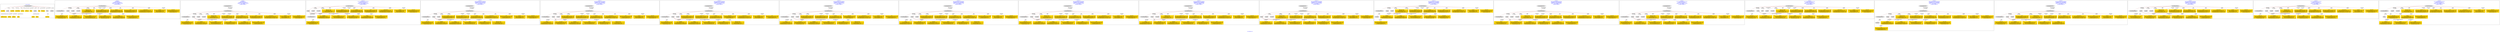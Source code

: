 digraph n0 {
fontcolor="blue"
remincross="true"
label="s28-wildlife-art.csv"
subgraph cluster_0 {
label="1-correct model"
n2[style="filled",color="white",fillcolor="lightgray",label="CulturalHeritageObject1"];
n3[shape="plaintext",style="filled",fillcolor="gold",label="Create Date"];
n4[style="filled",color="white",fillcolor="lightgray",label="Person1"];
n5[shape="plaintext",style="filled",fillcolor="gold",label="Description"];
n6[shape="plaintext",style="filled",fillcolor="gold",label="Measurements"];
n7[shape="plaintext",style="filled",fillcolor="gold",label="Materials"];
n8[shape="plaintext",style="filled",fillcolor="gold",label="Credit Line"];
n9[shape="plaintext",style="filled",fillcolor="gold",label="Owner"];
n10[style="filled",color="white",fillcolor="lightgray",label="Concept1"];
n11[shape="plaintext",style="filled",fillcolor="gold",label="Title"];
n12[shape="plaintext",style="filled",fillcolor="gold",label="ID Number"];
n13[style="filled",color="white",fillcolor="lightgray",label="Place1"];
n14[style="filled",color="white",fillcolor="lightgray",label="Concept2"];
n15[shape="plaintext",style="filled",fillcolor="gold",label="Maker Bio Country"];
n16[shape="plaintext",style="filled",fillcolor="gold",label="birthDate"];
n17[shape="plaintext",style="filled",fillcolor="gold",label="deathDate"];
n18[shape="plaintext",style="filled",fillcolor="gold",label="Maker"];
n19[shape="plaintext",style="filled",fillcolor="gold",label="Place Made"];
n20[shape="plaintext",style="filled",fillcolor="gold",label="Category"];
n21[shape="plaintext",style="filled",fillcolor="gold",label="Option1"];
}
subgraph cluster_1 {
label="candidate 0\nlink coherence:1.0\nnode coherence:1.0\nconfidence:0.371375348567342\nmapping score:0.5596892187532166\ncost:16.99988\n-precision:0.53-recall:0.47"
n23[style="filled",color="white",fillcolor="lightgray",label="CulturalHeritageObject1"];
n24[style="filled",color="white",fillcolor="lightgray",label="CulturalHeritageObject2"];
n25[style="filled",color="white",fillcolor="lightgray",label="Person1"];
n26[style="filled",color="white",fillcolor="lightgray",label="Concept1"];
n27[style="filled",color="white",fillcolor="lightgray",label="Document1"];
n28[shape="plaintext",style="filled",fillcolor="gold",label="deathDate\n[Person,dateOfDeath,0.51]\n[CulturalHeritageObject,created,0.333]\n[CulturalHeritageObject,provenance,0.092]\n[CulturalHeritageObject,title,0.065]"];
n29[shape="plaintext",style="filled",fillcolor="gold",label="Maker Bio Country\n[Place,label,0.644]\n[CulturalHeritageObject,provenance,0.164]\n[Concept,prefLabel,0.125]\n[Person,biographicalInformation,0.066]"];
n30[shape="plaintext",style="filled",fillcolor="gold",label="Credit Line\n[CulturalHeritageObject,provenance,0.436]\n[CulturalHeritageObject,rightsHolder,0.238]\n[CulturalHeritageObject,description,0.184]\n[Person,biographicalInformation,0.142]"];
n31[shape="plaintext",style="filled",fillcolor="gold",label="Category\n[Concept,prefLabel,0.463]\n[Person,biographicalInformation,0.258]\n[CulturalHeritageObject,description,0.204]\n[CulturalHeritageObject,created,0.075]"];
n32[shape="plaintext",style="filled",fillcolor="gold",label="Materials\n[CulturalHeritageObject,medium,0.737]\n[Person,biographicalInformation,0.099]\n[CulturalHeritageObject,description,0.092]\n[CulturalHeritageObject,provenance,0.072]"];
n33[shape="plaintext",style="filled",fillcolor="gold",label="Option1\n[CulturalHeritageObject,description,0.282]\n[CulturalHeritageObject,title,0.259]\n[Person,nameOfThePerson,0.236]\n[Person,countryAssociatedWithThePerson,0.223]"];
n34[shape="plaintext",style="filled",fillcolor="gold",label="Maker\n[Person,nameOfThePerson,0.351]\n[CulturalHeritageObject,provenance,0.253]\n[CulturalHeritageObject,description,0.211]\n[Document,classLink,0.185]"];
n35[shape="plaintext",style="filled",fillcolor="gold",label="Owner\n[CulturalHeritageObject,rightsHolder,0.397]\n[CulturalHeritageObject,provenance,0.35]\n[CulturalHeritageObject,description,0.138]\n[CulturalHeritageObject,title,0.114]"];
n36[shape="plaintext",style="filled",fillcolor="gold",label="Measurements\n[CulturalHeritageObject,extent,0.515]\n[CulturalHeritageObject,accessionNumber,0.244]\n[CulturalHeritageObject,description,0.153]\n[CulturalHeritageObject,provenance,0.088]"];
n37[shape="plaintext",style="filled",fillcolor="gold",label="Place Made\n[Person,biographicalInformation,0.364]\n[CulturalHeritageObject,title,0.241]\n[CulturalHeritageObject,description,0.213]\n[Concept,prefLabel,0.183]"];
n38[shape="plaintext",style="filled",fillcolor="gold",label="birthDate\n[CulturalHeritageObject,created,0.365]\n[Person,dateOfDeath,0.309]\n[Person,dateOfBirth,0.244]\n[CulturalHeritageObject,title,0.082]"];
n39[shape="plaintext",style="filled",fillcolor="gold",label="Description\n[CulturalHeritageObject,description,0.509]\n[CulturalHeritageObject,title,0.218]\n[Person,biographicalInformation,0.215]\n[Concept,prefLabel,0.057]"];
n40[shape="plaintext",style="filled",fillcolor="gold",label="Title\n[CulturalHeritageObject,description,0.399]\n[Person,biographicalInformation,0.218]\n[Document,classLink,0.198]\n[CulturalHeritageObject,title,0.185]"];
}
subgraph cluster_2 {
label="candidate 1\nlink coherence:1.0\nnode coherence:1.0\nconfidence:0.371375348567342\nmapping score:0.5596892187532166\ncost:17.99981\n-precision:0.5-recall:0.47"
n42[style="filled",color="white",fillcolor="lightgray",label="CulturalHeritageObject1"];
n43[style="filled",color="white",fillcolor="lightgray",label="CulturalHeritageObject2"];
n44[style="filled",color="white",fillcolor="lightgray",label="Person1"];
n45[style="filled",color="white",fillcolor="lightgray",label="Concept1"];
n46[style="filled",color="white",fillcolor="lightgray",label="Document1"];
n47[style="filled",color="white",fillcolor="lightgray",label="EuropeanaAggregation1"];
n48[shape="plaintext",style="filled",fillcolor="gold",label="deathDate\n[Person,dateOfDeath,0.51]\n[CulturalHeritageObject,created,0.333]\n[CulturalHeritageObject,provenance,0.092]\n[CulturalHeritageObject,title,0.065]"];
n49[shape="plaintext",style="filled",fillcolor="gold",label="Maker Bio Country\n[Place,label,0.644]\n[CulturalHeritageObject,provenance,0.164]\n[Concept,prefLabel,0.125]\n[Person,biographicalInformation,0.066]"];
n50[shape="plaintext",style="filled",fillcolor="gold",label="Credit Line\n[CulturalHeritageObject,provenance,0.436]\n[CulturalHeritageObject,rightsHolder,0.238]\n[CulturalHeritageObject,description,0.184]\n[Person,biographicalInformation,0.142]"];
n51[shape="plaintext",style="filled",fillcolor="gold",label="Category\n[Concept,prefLabel,0.463]\n[Person,biographicalInformation,0.258]\n[CulturalHeritageObject,description,0.204]\n[CulturalHeritageObject,created,0.075]"];
n52[shape="plaintext",style="filled",fillcolor="gold",label="Materials\n[CulturalHeritageObject,medium,0.737]\n[Person,biographicalInformation,0.099]\n[CulturalHeritageObject,description,0.092]\n[CulturalHeritageObject,provenance,0.072]"];
n53[shape="plaintext",style="filled",fillcolor="gold",label="Option1\n[CulturalHeritageObject,description,0.282]\n[CulturalHeritageObject,title,0.259]\n[Person,nameOfThePerson,0.236]\n[Person,countryAssociatedWithThePerson,0.223]"];
n54[shape="plaintext",style="filled",fillcolor="gold",label="Maker\n[Person,nameOfThePerson,0.351]\n[CulturalHeritageObject,provenance,0.253]\n[CulturalHeritageObject,description,0.211]\n[Document,classLink,0.185]"];
n55[shape="plaintext",style="filled",fillcolor="gold",label="Owner\n[CulturalHeritageObject,rightsHolder,0.397]\n[CulturalHeritageObject,provenance,0.35]\n[CulturalHeritageObject,description,0.138]\n[CulturalHeritageObject,title,0.114]"];
n56[shape="plaintext",style="filled",fillcolor="gold",label="Measurements\n[CulturalHeritageObject,extent,0.515]\n[CulturalHeritageObject,accessionNumber,0.244]\n[CulturalHeritageObject,description,0.153]\n[CulturalHeritageObject,provenance,0.088]"];
n57[shape="plaintext",style="filled",fillcolor="gold",label="Place Made\n[Person,biographicalInformation,0.364]\n[CulturalHeritageObject,title,0.241]\n[CulturalHeritageObject,description,0.213]\n[Concept,prefLabel,0.183]"];
n58[shape="plaintext",style="filled",fillcolor="gold",label="birthDate\n[CulturalHeritageObject,created,0.365]\n[Person,dateOfDeath,0.309]\n[Person,dateOfBirth,0.244]\n[CulturalHeritageObject,title,0.082]"];
n59[shape="plaintext",style="filled",fillcolor="gold",label="Description\n[CulturalHeritageObject,description,0.509]\n[CulturalHeritageObject,title,0.218]\n[Person,biographicalInformation,0.215]\n[Concept,prefLabel,0.057]"];
n60[shape="plaintext",style="filled",fillcolor="gold",label="Title\n[CulturalHeritageObject,description,0.399]\n[Person,biographicalInformation,0.218]\n[Document,classLink,0.198]\n[CulturalHeritageObject,title,0.185]"];
}
subgraph cluster_3 {
label="candidate 10\nlink coherence:0.9411764705882353\nnode coherence:1.0\nconfidence:0.371375348567342\nmapping score:0.5596892187532166\ncost:116.009892\n-precision:0.53-recall:0.47"
n62[style="filled",color="white",fillcolor="lightgray",label="CulturalHeritageObject1"];
n63[style="filled",color="white",fillcolor="lightgray",label="Person1"];
n64[style="filled",color="white",fillcolor="lightgray",label="Concept1"];
n65[style="filled",color="white",fillcolor="lightgray",label="Document1"];
n66[style="filled",color="white",fillcolor="lightgray",label="CulturalHeritageObject2"];
n67[shape="plaintext",style="filled",fillcolor="gold",label="deathDate\n[Person,dateOfDeath,0.51]\n[CulturalHeritageObject,created,0.333]\n[CulturalHeritageObject,provenance,0.092]\n[CulturalHeritageObject,title,0.065]"];
n68[shape="plaintext",style="filled",fillcolor="gold",label="Maker Bio Country\n[Place,label,0.644]\n[CulturalHeritageObject,provenance,0.164]\n[Concept,prefLabel,0.125]\n[Person,biographicalInformation,0.066]"];
n69[shape="plaintext",style="filled",fillcolor="gold",label="Credit Line\n[CulturalHeritageObject,provenance,0.436]\n[CulturalHeritageObject,rightsHolder,0.238]\n[CulturalHeritageObject,description,0.184]\n[Person,biographicalInformation,0.142]"];
n70[shape="plaintext",style="filled",fillcolor="gold",label="Category\n[Concept,prefLabel,0.463]\n[Person,biographicalInformation,0.258]\n[CulturalHeritageObject,description,0.204]\n[CulturalHeritageObject,created,0.075]"];
n71[shape="plaintext",style="filled",fillcolor="gold",label="Materials\n[CulturalHeritageObject,medium,0.737]\n[Person,biographicalInformation,0.099]\n[CulturalHeritageObject,description,0.092]\n[CulturalHeritageObject,provenance,0.072]"];
n72[shape="plaintext",style="filled",fillcolor="gold",label="Option1\n[CulturalHeritageObject,description,0.282]\n[CulturalHeritageObject,title,0.259]\n[Person,nameOfThePerson,0.236]\n[Person,countryAssociatedWithThePerson,0.223]"];
n73[shape="plaintext",style="filled",fillcolor="gold",label="Maker\n[Person,nameOfThePerson,0.351]\n[CulturalHeritageObject,provenance,0.253]\n[CulturalHeritageObject,description,0.211]\n[Document,classLink,0.185]"];
n74[shape="plaintext",style="filled",fillcolor="gold",label="Owner\n[CulturalHeritageObject,rightsHolder,0.397]\n[CulturalHeritageObject,provenance,0.35]\n[CulturalHeritageObject,description,0.138]\n[CulturalHeritageObject,title,0.114]"];
n75[shape="plaintext",style="filled",fillcolor="gold",label="Measurements\n[CulturalHeritageObject,extent,0.515]\n[CulturalHeritageObject,accessionNumber,0.244]\n[CulturalHeritageObject,description,0.153]\n[CulturalHeritageObject,provenance,0.088]"];
n76[shape="plaintext",style="filled",fillcolor="gold",label="Place Made\n[Person,biographicalInformation,0.364]\n[CulturalHeritageObject,title,0.241]\n[CulturalHeritageObject,description,0.213]\n[Concept,prefLabel,0.183]"];
n77[shape="plaintext",style="filled",fillcolor="gold",label="birthDate\n[CulturalHeritageObject,created,0.365]\n[Person,dateOfDeath,0.309]\n[Person,dateOfBirth,0.244]\n[CulturalHeritageObject,title,0.082]"];
n78[shape="plaintext",style="filled",fillcolor="gold",label="Description\n[CulturalHeritageObject,description,0.509]\n[CulturalHeritageObject,title,0.218]\n[Person,biographicalInformation,0.215]\n[Concept,prefLabel,0.057]"];
n79[shape="plaintext",style="filled",fillcolor="gold",label="Title\n[CulturalHeritageObject,description,0.399]\n[Person,biographicalInformation,0.218]\n[Document,classLink,0.198]\n[CulturalHeritageObject,title,0.185]"];
}
subgraph cluster_4 {
label="candidate 11\nlink coherence:0.9411764705882353\nnode coherence:0.9411764705882353\nconfidence:0.36963854427677145\nmapping score:0.552322953672951\ncost:16.99981\n-precision:0.53-recall:0.47"
n81[style="filled",color="white",fillcolor="lightgray",label="CulturalHeritageObject1"];
n82[style="filled",color="white",fillcolor="lightgray",label="CulturalHeritageObject2"];
n83[style="filled",color="white",fillcolor="lightgray",label="Person1"];
n84[style="filled",color="white",fillcolor="lightgray",label="Concept1"];
n85[style="filled",color="white",fillcolor="lightgray",label="EuropeanaAggregation1"];
n86[shape="plaintext",style="filled",fillcolor="gold",label="deathDate\n[Person,dateOfDeath,0.51]\n[CulturalHeritageObject,created,0.333]\n[CulturalHeritageObject,provenance,0.092]\n[CulturalHeritageObject,title,0.065]"];
n87[shape="plaintext",style="filled",fillcolor="gold",label="Owner\n[CulturalHeritageObject,rightsHolder,0.397]\n[CulturalHeritageObject,provenance,0.35]\n[CulturalHeritageObject,description,0.138]\n[CulturalHeritageObject,title,0.114]"];
n88[shape="plaintext",style="filled",fillcolor="gold",label="Maker Bio Country\n[Place,label,0.644]\n[CulturalHeritageObject,provenance,0.164]\n[Concept,prefLabel,0.125]\n[Person,biographicalInformation,0.066]"];
n89[shape="plaintext",style="filled",fillcolor="gold",label="Credit Line\n[CulturalHeritageObject,provenance,0.436]\n[CulturalHeritageObject,rightsHolder,0.238]\n[CulturalHeritageObject,description,0.184]\n[Person,biographicalInformation,0.142]"];
n90[shape="plaintext",style="filled",fillcolor="gold",label="Category\n[Concept,prefLabel,0.463]\n[Person,biographicalInformation,0.258]\n[CulturalHeritageObject,description,0.204]\n[CulturalHeritageObject,created,0.075]"];
n91[shape="plaintext",style="filled",fillcolor="gold",label="Materials\n[CulturalHeritageObject,medium,0.737]\n[Person,biographicalInformation,0.099]\n[CulturalHeritageObject,description,0.092]\n[CulturalHeritageObject,provenance,0.072]"];
n92[shape="plaintext",style="filled",fillcolor="gold",label="Option1\n[CulturalHeritageObject,description,0.282]\n[CulturalHeritageObject,title,0.259]\n[Person,nameOfThePerson,0.236]\n[Person,countryAssociatedWithThePerson,0.223]"];
n93[shape="plaintext",style="filled",fillcolor="gold",label="Maker\n[Person,nameOfThePerson,0.351]\n[CulturalHeritageObject,provenance,0.253]\n[CulturalHeritageObject,description,0.211]\n[Document,classLink,0.185]"];
n94[shape="plaintext",style="filled",fillcolor="gold",label="Measurements\n[CulturalHeritageObject,extent,0.515]\n[CulturalHeritageObject,accessionNumber,0.244]\n[CulturalHeritageObject,description,0.153]\n[CulturalHeritageObject,provenance,0.088]"];
n95[shape="plaintext",style="filled",fillcolor="gold",label="Title\n[CulturalHeritageObject,description,0.399]\n[Person,biographicalInformation,0.218]\n[Document,classLink,0.198]\n[CulturalHeritageObject,title,0.185]"];
n96[shape="plaintext",style="filled",fillcolor="gold",label="Place Made\n[Person,biographicalInformation,0.364]\n[CulturalHeritageObject,title,0.241]\n[CulturalHeritageObject,description,0.213]\n[Concept,prefLabel,0.183]"];
n97[shape="plaintext",style="filled",fillcolor="gold",label="birthDate\n[CulturalHeritageObject,created,0.365]\n[Person,dateOfDeath,0.309]\n[Person,dateOfBirth,0.244]\n[CulturalHeritageObject,title,0.082]"];
n98[shape="plaintext",style="filled",fillcolor="gold",label="Description\n[CulturalHeritageObject,description,0.509]\n[CulturalHeritageObject,title,0.218]\n[Person,biographicalInformation,0.215]\n[Concept,prefLabel,0.057]"];
}
subgraph cluster_5 {
label="candidate 12\nlink coherence:0.9411764705882353\nnode coherence:0.9411764705882353\nconfidence:0.3655121886190878\nmapping score:0.5509475017870563\ncost:115.99981\n-precision:0.53-recall:0.47"
n100[style="filled",color="white",fillcolor="lightgray",label="CulturalHeritageObject1"];
n101[style="filled",color="white",fillcolor="lightgray",label="CulturalHeritageObject2"];
n102[style="filled",color="white",fillcolor="lightgray",label="Person1"];
n103[style="filled",color="white",fillcolor="lightgray",label="Concept1"];
n104[style="filled",color="white",fillcolor="lightgray",label="EuropeanaAggregation1"];
n105[shape="plaintext",style="filled",fillcolor="gold",label="deathDate\n[Person,dateOfDeath,0.51]\n[CulturalHeritageObject,created,0.333]\n[CulturalHeritageObject,provenance,0.092]\n[CulturalHeritageObject,title,0.065]"];
n106[shape="plaintext",style="filled",fillcolor="gold",label="Owner\n[CulturalHeritageObject,rightsHolder,0.397]\n[CulturalHeritageObject,provenance,0.35]\n[CulturalHeritageObject,description,0.138]\n[CulturalHeritageObject,title,0.114]"];
n107[shape="plaintext",style="filled",fillcolor="gold",label="Category\n[Concept,prefLabel,0.463]\n[Person,biographicalInformation,0.258]\n[CulturalHeritageObject,description,0.204]\n[CulturalHeritageObject,created,0.075]"];
n108[shape="plaintext",style="filled",fillcolor="gold",label="Maker Bio Country\n[Place,label,0.644]\n[CulturalHeritageObject,provenance,0.164]\n[Concept,prefLabel,0.125]\n[Person,biographicalInformation,0.066]"];
n109[shape="plaintext",style="filled",fillcolor="gold",label="Credit Line\n[CulturalHeritageObject,provenance,0.436]\n[CulturalHeritageObject,rightsHolder,0.238]\n[CulturalHeritageObject,description,0.184]\n[Person,biographicalInformation,0.142]"];
n110[shape="plaintext",style="filled",fillcolor="gold",label="Materials\n[CulturalHeritageObject,medium,0.737]\n[Person,biographicalInformation,0.099]\n[CulturalHeritageObject,description,0.092]\n[CulturalHeritageObject,provenance,0.072]"];
n111[shape="plaintext",style="filled",fillcolor="gold",label="Option1\n[CulturalHeritageObject,description,0.282]\n[CulturalHeritageObject,title,0.259]\n[Person,nameOfThePerson,0.236]\n[Person,countryAssociatedWithThePerson,0.223]"];
n112[shape="plaintext",style="filled",fillcolor="gold",label="Maker\n[Person,nameOfThePerson,0.351]\n[CulturalHeritageObject,provenance,0.253]\n[CulturalHeritageObject,description,0.211]\n[Document,classLink,0.185]"];
n113[shape="plaintext",style="filled",fillcolor="gold",label="Measurements\n[CulturalHeritageObject,extent,0.515]\n[CulturalHeritageObject,accessionNumber,0.244]\n[CulturalHeritageObject,description,0.153]\n[CulturalHeritageObject,provenance,0.088]"];
n114[shape="plaintext",style="filled",fillcolor="gold",label="Title\n[CulturalHeritageObject,description,0.399]\n[Person,biographicalInformation,0.218]\n[Document,classLink,0.198]\n[CulturalHeritageObject,title,0.185]"];
n115[shape="plaintext",style="filled",fillcolor="gold",label="Place Made\n[Person,biographicalInformation,0.364]\n[CulturalHeritageObject,title,0.241]\n[CulturalHeritageObject,description,0.213]\n[Concept,prefLabel,0.183]"];
n116[shape="plaintext",style="filled",fillcolor="gold",label="birthDate\n[CulturalHeritageObject,created,0.365]\n[Person,dateOfDeath,0.309]\n[Person,dateOfBirth,0.244]\n[CulturalHeritageObject,title,0.082]"];
n117[shape="plaintext",style="filled",fillcolor="gold",label="Description\n[CulturalHeritageObject,description,0.509]\n[CulturalHeritageObject,title,0.218]\n[Person,biographicalInformation,0.215]\n[Concept,prefLabel,0.057]"];
}
subgraph cluster_6 {
label="candidate 13\nlink coherence:0.9411764705882353\nnode coherence:0.9411764705882353\nconfidence:0.3637126392797128\nmapping score:0.5503476520072647\ncost:16.99981\n-precision:0.41-recall:0.37"
n119[style="filled",color="white",fillcolor="lightgray",label="CulturalHeritageObject1"];
n120[style="filled",color="white",fillcolor="lightgray",label="CulturalHeritageObject2"];
n121[style="filled",color="white",fillcolor="lightgray",label="Person1"];
n122[style="filled",color="white",fillcolor="lightgray",label="Concept1"];
n123[style="filled",color="white",fillcolor="lightgray",label="EuropeanaAggregation1"];
n124[shape="plaintext",style="filled",fillcolor="gold",label="deathDate\n[Person,dateOfDeath,0.51]\n[CulturalHeritageObject,created,0.333]\n[CulturalHeritageObject,provenance,0.092]\n[CulturalHeritageObject,title,0.065]"];
n125[shape="plaintext",style="filled",fillcolor="gold",label="Owner\n[CulturalHeritageObject,rightsHolder,0.397]\n[CulturalHeritageObject,provenance,0.35]\n[CulturalHeritageObject,description,0.138]\n[CulturalHeritageObject,title,0.114]"];
n126[shape="plaintext",style="filled",fillcolor="gold",label="Maker Bio Country\n[Place,label,0.644]\n[CulturalHeritageObject,provenance,0.164]\n[Concept,prefLabel,0.125]\n[Person,biographicalInformation,0.066]"];
n127[shape="plaintext",style="filled",fillcolor="gold",label="Credit Line\n[CulturalHeritageObject,provenance,0.436]\n[CulturalHeritageObject,rightsHolder,0.238]\n[CulturalHeritageObject,description,0.184]\n[Person,biographicalInformation,0.142]"];
n128[shape="plaintext",style="filled",fillcolor="gold",label="Category\n[Concept,prefLabel,0.463]\n[Person,biographicalInformation,0.258]\n[CulturalHeritageObject,description,0.204]\n[CulturalHeritageObject,created,0.075]"];
n129[shape="plaintext",style="filled",fillcolor="gold",label="Materials\n[CulturalHeritageObject,medium,0.737]\n[Person,biographicalInformation,0.099]\n[CulturalHeritageObject,description,0.092]\n[CulturalHeritageObject,provenance,0.072]"];
n130[shape="plaintext",style="filled",fillcolor="gold",label="Option1\n[CulturalHeritageObject,description,0.282]\n[CulturalHeritageObject,title,0.259]\n[Person,nameOfThePerson,0.236]\n[Person,countryAssociatedWithThePerson,0.223]"];
n131[shape="plaintext",style="filled",fillcolor="gold",label="Maker\n[Person,nameOfThePerson,0.351]\n[CulturalHeritageObject,provenance,0.253]\n[CulturalHeritageObject,description,0.211]\n[Document,classLink,0.185]"];
n132[shape="plaintext",style="filled",fillcolor="gold",label="Description\n[CulturalHeritageObject,description,0.509]\n[CulturalHeritageObject,title,0.218]\n[Person,biographicalInformation,0.215]\n[Concept,prefLabel,0.057]"];
n133[shape="plaintext",style="filled",fillcolor="gold",label="Measurements\n[CulturalHeritageObject,extent,0.515]\n[CulturalHeritageObject,accessionNumber,0.244]\n[CulturalHeritageObject,description,0.153]\n[CulturalHeritageObject,provenance,0.088]"];
n134[shape="plaintext",style="filled",fillcolor="gold",label="Place Made\n[Person,biographicalInformation,0.364]\n[CulturalHeritageObject,title,0.241]\n[CulturalHeritageObject,description,0.213]\n[Concept,prefLabel,0.183]"];
n135[shape="plaintext",style="filled",fillcolor="gold",label="birthDate\n[CulturalHeritageObject,created,0.365]\n[Person,dateOfDeath,0.309]\n[Person,dateOfBirth,0.244]\n[CulturalHeritageObject,title,0.082]"];
n136[shape="plaintext",style="filled",fillcolor="gold",label="Title\n[CulturalHeritageObject,description,0.399]\n[Person,biographicalInformation,0.218]\n[Document,classLink,0.198]\n[CulturalHeritageObject,title,0.185]"];
}
subgraph cluster_7 {
label="candidate 14\nlink coherence:0.9411764705882353\nnode coherence:0.9411764705882353\nconfidence:0.3595862836220291\nmapping score:0.5489722001213702\ncost:115.99981\n-precision:0.41-recall:0.37"
n138[style="filled",color="white",fillcolor="lightgray",label="CulturalHeritageObject1"];
n139[style="filled",color="white",fillcolor="lightgray",label="CulturalHeritageObject2"];
n140[style="filled",color="white",fillcolor="lightgray",label="Person1"];
n141[style="filled",color="white",fillcolor="lightgray",label="Concept1"];
n142[style="filled",color="white",fillcolor="lightgray",label="EuropeanaAggregation1"];
n143[shape="plaintext",style="filled",fillcolor="gold",label="deathDate\n[Person,dateOfDeath,0.51]\n[CulturalHeritageObject,created,0.333]\n[CulturalHeritageObject,provenance,0.092]\n[CulturalHeritageObject,title,0.065]"];
n144[shape="plaintext",style="filled",fillcolor="gold",label="Owner\n[CulturalHeritageObject,rightsHolder,0.397]\n[CulturalHeritageObject,provenance,0.35]\n[CulturalHeritageObject,description,0.138]\n[CulturalHeritageObject,title,0.114]"];
n145[shape="plaintext",style="filled",fillcolor="gold",label="Category\n[Concept,prefLabel,0.463]\n[Person,biographicalInformation,0.258]\n[CulturalHeritageObject,description,0.204]\n[CulturalHeritageObject,created,0.075]"];
n146[shape="plaintext",style="filled",fillcolor="gold",label="Maker Bio Country\n[Place,label,0.644]\n[CulturalHeritageObject,provenance,0.164]\n[Concept,prefLabel,0.125]\n[Person,biographicalInformation,0.066]"];
n147[shape="plaintext",style="filled",fillcolor="gold",label="Credit Line\n[CulturalHeritageObject,provenance,0.436]\n[CulturalHeritageObject,rightsHolder,0.238]\n[CulturalHeritageObject,description,0.184]\n[Person,biographicalInformation,0.142]"];
n148[shape="plaintext",style="filled",fillcolor="gold",label="Materials\n[CulturalHeritageObject,medium,0.737]\n[Person,biographicalInformation,0.099]\n[CulturalHeritageObject,description,0.092]\n[CulturalHeritageObject,provenance,0.072]"];
n149[shape="plaintext",style="filled",fillcolor="gold",label="Option1\n[CulturalHeritageObject,description,0.282]\n[CulturalHeritageObject,title,0.259]\n[Person,nameOfThePerson,0.236]\n[Person,countryAssociatedWithThePerson,0.223]"];
n150[shape="plaintext",style="filled",fillcolor="gold",label="Maker\n[Person,nameOfThePerson,0.351]\n[CulturalHeritageObject,provenance,0.253]\n[CulturalHeritageObject,description,0.211]\n[Document,classLink,0.185]"];
n151[shape="plaintext",style="filled",fillcolor="gold",label="Description\n[CulturalHeritageObject,description,0.509]\n[CulturalHeritageObject,title,0.218]\n[Person,biographicalInformation,0.215]\n[Concept,prefLabel,0.057]"];
n152[shape="plaintext",style="filled",fillcolor="gold",label="Measurements\n[CulturalHeritageObject,extent,0.515]\n[CulturalHeritageObject,accessionNumber,0.244]\n[CulturalHeritageObject,description,0.153]\n[CulturalHeritageObject,provenance,0.088]"];
n153[shape="plaintext",style="filled",fillcolor="gold",label="Place Made\n[Person,biographicalInformation,0.364]\n[CulturalHeritageObject,title,0.241]\n[CulturalHeritageObject,description,0.213]\n[Concept,prefLabel,0.183]"];
n154[shape="plaintext",style="filled",fillcolor="gold",label="birthDate\n[CulturalHeritageObject,created,0.365]\n[Person,dateOfDeath,0.309]\n[Person,dateOfBirth,0.244]\n[CulturalHeritageObject,title,0.082]"];
n155[shape="plaintext",style="filled",fillcolor="gold",label="Title\n[CulturalHeritageObject,description,0.399]\n[Person,biographicalInformation,0.218]\n[Document,classLink,0.198]\n[CulturalHeritageObject,title,0.185]"];
}
subgraph cluster_8 {
label="candidate 15\nlink coherence:0.9411764705882353\nnode coherence:0.9411764705882353\nconfidence:0.35561503529107996\nmapping score:0.5476484506777205\ncost:115.99981\n-precision:0.53-recall:0.47"
n157[style="filled",color="white",fillcolor="lightgray",label="CulturalHeritageObject1"];
n158[style="filled",color="white",fillcolor="lightgray",label="CulturalHeritageObject2"];
n159[style="filled",color="white",fillcolor="lightgray",label="Person1"];
n160[style="filled",color="white",fillcolor="lightgray",label="Concept1"];
n161[style="filled",color="white",fillcolor="lightgray",label="EuropeanaAggregation1"];
n162[shape="plaintext",style="filled",fillcolor="gold",label="deathDate\n[Person,dateOfDeath,0.51]\n[CulturalHeritageObject,created,0.333]\n[CulturalHeritageObject,provenance,0.092]\n[CulturalHeritageObject,title,0.065]"];
n163[shape="plaintext",style="filled",fillcolor="gold",label="Owner\n[CulturalHeritageObject,rightsHolder,0.397]\n[CulturalHeritageObject,provenance,0.35]\n[CulturalHeritageObject,description,0.138]\n[CulturalHeritageObject,title,0.114]"];
n164[shape="plaintext",style="filled",fillcolor="gold",label="Maker Bio Country\n[Place,label,0.644]\n[CulturalHeritageObject,provenance,0.164]\n[Concept,prefLabel,0.125]\n[Person,biographicalInformation,0.066]"];
n165[shape="plaintext",style="filled",fillcolor="gold",label="Credit Line\n[CulturalHeritageObject,provenance,0.436]\n[CulturalHeritageObject,rightsHolder,0.238]\n[CulturalHeritageObject,description,0.184]\n[Person,biographicalInformation,0.142]"];
n166[shape="plaintext",style="filled",fillcolor="gold",label="Materials\n[CulturalHeritageObject,medium,0.737]\n[Person,biographicalInformation,0.099]\n[CulturalHeritageObject,description,0.092]\n[CulturalHeritageObject,provenance,0.072]"];
n167[shape="plaintext",style="filled",fillcolor="gold",label="Option1\n[CulturalHeritageObject,description,0.282]\n[CulturalHeritageObject,title,0.259]\n[Person,nameOfThePerson,0.236]\n[Person,countryAssociatedWithThePerson,0.223]"];
n168[shape="plaintext",style="filled",fillcolor="gold",label="Maker\n[Person,nameOfThePerson,0.351]\n[CulturalHeritageObject,provenance,0.253]\n[CulturalHeritageObject,description,0.211]\n[Document,classLink,0.185]"];
n169[shape="plaintext",style="filled",fillcolor="gold",label="Category\n[Concept,prefLabel,0.463]\n[Person,biographicalInformation,0.258]\n[CulturalHeritageObject,description,0.204]\n[CulturalHeritageObject,created,0.075]"];
n170[shape="plaintext",style="filled",fillcolor="gold",label="Measurements\n[CulturalHeritageObject,extent,0.515]\n[CulturalHeritageObject,accessionNumber,0.244]\n[CulturalHeritageObject,description,0.153]\n[CulturalHeritageObject,provenance,0.088]"];
n171[shape="plaintext",style="filled",fillcolor="gold",label="Title\n[CulturalHeritageObject,description,0.399]\n[Person,biographicalInformation,0.218]\n[Document,classLink,0.198]\n[CulturalHeritageObject,title,0.185]"];
n172[shape="plaintext",style="filled",fillcolor="gold",label="Place Made\n[Person,biographicalInformation,0.364]\n[CulturalHeritageObject,title,0.241]\n[CulturalHeritageObject,description,0.213]\n[Concept,prefLabel,0.183]"];
n173[shape="plaintext",style="filled",fillcolor="gold",label="birthDate\n[CulturalHeritageObject,created,0.365]\n[Person,dateOfDeath,0.309]\n[Person,dateOfBirth,0.244]\n[CulturalHeritageObject,title,0.082]"];
n174[shape="plaintext",style="filled",fillcolor="gold",label="Description\n[CulturalHeritageObject,description,0.509]\n[CulturalHeritageObject,title,0.218]\n[Person,biographicalInformation,0.215]\n[Concept,prefLabel,0.057]"];
}
subgraph cluster_9 {
label="candidate 16\nlink coherence:0.9411764705882353\nnode coherence:0.9411764705882353\nconfidence:0.3555355006067002\nmapping score:0.5476219391162606\ncost:16.99983\n-precision:0.41-recall:0.37"
n176[style="filled",color="white",fillcolor="lightgray",label="CulturalHeritageObject1"];
n177[style="filled",color="white",fillcolor="lightgray",label="CulturalHeritageObject2"];
n178[style="filled",color="white",fillcolor="lightgray",label="Person1"];
n179[style="filled",color="white",fillcolor="lightgray",label="Document1"];
n180[style="filled",color="white",fillcolor="lightgray",label="EuropeanaAggregation1"];
n181[shape="plaintext",style="filled",fillcolor="gold",label="deathDate\n[Person,dateOfDeath,0.51]\n[CulturalHeritageObject,created,0.333]\n[CulturalHeritageObject,provenance,0.092]\n[CulturalHeritageObject,title,0.065]"];
n182[shape="plaintext",style="filled",fillcolor="gold",label="Maker Bio Country\n[Place,label,0.644]\n[CulturalHeritageObject,provenance,0.164]\n[Concept,prefLabel,0.125]\n[Person,biographicalInformation,0.066]"];
n183[shape="plaintext",style="filled",fillcolor="gold",label="Credit Line\n[CulturalHeritageObject,provenance,0.436]\n[CulturalHeritageObject,rightsHolder,0.238]\n[CulturalHeritageObject,description,0.184]\n[Person,biographicalInformation,0.142]"];
n184[shape="plaintext",style="filled",fillcolor="gold",label="Category\n[Concept,prefLabel,0.463]\n[Person,biographicalInformation,0.258]\n[CulturalHeritageObject,description,0.204]\n[CulturalHeritageObject,created,0.075]"];
n185[shape="plaintext",style="filled",fillcolor="gold",label="Materials\n[CulturalHeritageObject,medium,0.737]\n[Person,biographicalInformation,0.099]\n[CulturalHeritageObject,description,0.092]\n[CulturalHeritageObject,provenance,0.072]"];
n186[shape="plaintext",style="filled",fillcolor="gold",label="Option1\n[CulturalHeritageObject,description,0.282]\n[CulturalHeritageObject,title,0.259]\n[Person,nameOfThePerson,0.236]\n[Person,countryAssociatedWithThePerson,0.223]"];
n187[shape="plaintext",style="filled",fillcolor="gold",label="Maker\n[Person,nameOfThePerson,0.351]\n[CulturalHeritageObject,provenance,0.253]\n[CulturalHeritageObject,description,0.211]\n[Document,classLink,0.185]"];
n188[shape="plaintext",style="filled",fillcolor="gold",label="Owner\n[CulturalHeritageObject,rightsHolder,0.397]\n[CulturalHeritageObject,provenance,0.35]\n[CulturalHeritageObject,description,0.138]\n[CulturalHeritageObject,title,0.114]"];
n189[shape="plaintext",style="filled",fillcolor="gold",label="Measurements\n[CulturalHeritageObject,extent,0.515]\n[CulturalHeritageObject,accessionNumber,0.244]\n[CulturalHeritageObject,description,0.153]\n[CulturalHeritageObject,provenance,0.088]"];
n190[shape="plaintext",style="filled",fillcolor="gold",label="Place Made\n[Person,biographicalInformation,0.364]\n[CulturalHeritageObject,title,0.241]\n[CulturalHeritageObject,description,0.213]\n[Concept,prefLabel,0.183]"];
n191[shape="plaintext",style="filled",fillcolor="gold",label="birthDate\n[CulturalHeritageObject,created,0.365]\n[Person,dateOfDeath,0.309]\n[Person,dateOfBirth,0.244]\n[CulturalHeritageObject,title,0.082]"];
n192[shape="plaintext",style="filled",fillcolor="gold",label="Description\n[CulturalHeritageObject,description,0.509]\n[CulturalHeritageObject,title,0.218]\n[Person,biographicalInformation,0.215]\n[Concept,prefLabel,0.057]"];
n193[shape="plaintext",style="filled",fillcolor="gold",label="Title\n[CulturalHeritageObject,description,0.399]\n[Person,biographicalInformation,0.218]\n[Document,classLink,0.198]\n[CulturalHeritageObject,title,0.185]"];
}
subgraph cluster_10 {
label="candidate 17\nlink coherence:0.9411764705882353\nnode coherence:0.9411764705882353\nconfidence:0.35140914494901654\nmapping score:0.546246487230366\ncost:115.99983\n-precision:0.41-recall:0.37"
n195[style="filled",color="white",fillcolor="lightgray",label="CulturalHeritageObject1"];
n196[style="filled",color="white",fillcolor="lightgray",label="CulturalHeritageObject2"];
n197[style="filled",color="white",fillcolor="lightgray",label="Person1"];
n198[style="filled",color="white",fillcolor="lightgray",label="Document1"];
n199[style="filled",color="white",fillcolor="lightgray",label="EuropeanaAggregation1"];
n200[shape="plaintext",style="filled",fillcolor="gold",label="deathDate\n[Person,dateOfDeath,0.51]\n[CulturalHeritageObject,created,0.333]\n[CulturalHeritageObject,provenance,0.092]\n[CulturalHeritageObject,title,0.065]"];
n201[shape="plaintext",style="filled",fillcolor="gold",label="Maker Bio Country\n[Place,label,0.644]\n[CulturalHeritageObject,provenance,0.164]\n[Concept,prefLabel,0.125]\n[Person,biographicalInformation,0.066]"];
n202[shape="plaintext",style="filled",fillcolor="gold",label="Category\n[Concept,prefLabel,0.463]\n[Person,biographicalInformation,0.258]\n[CulturalHeritageObject,description,0.204]\n[CulturalHeritageObject,created,0.075]"];
n203[shape="plaintext",style="filled",fillcolor="gold",label="Credit Line\n[CulturalHeritageObject,provenance,0.436]\n[CulturalHeritageObject,rightsHolder,0.238]\n[CulturalHeritageObject,description,0.184]\n[Person,biographicalInformation,0.142]"];
n204[shape="plaintext",style="filled",fillcolor="gold",label="Materials\n[CulturalHeritageObject,medium,0.737]\n[Person,biographicalInformation,0.099]\n[CulturalHeritageObject,description,0.092]\n[CulturalHeritageObject,provenance,0.072]"];
n205[shape="plaintext",style="filled",fillcolor="gold",label="Option1\n[CulturalHeritageObject,description,0.282]\n[CulturalHeritageObject,title,0.259]\n[Person,nameOfThePerson,0.236]\n[Person,countryAssociatedWithThePerson,0.223]"];
n206[shape="plaintext",style="filled",fillcolor="gold",label="Maker\n[Person,nameOfThePerson,0.351]\n[CulturalHeritageObject,provenance,0.253]\n[CulturalHeritageObject,description,0.211]\n[Document,classLink,0.185]"];
n207[shape="plaintext",style="filled",fillcolor="gold",label="Owner\n[CulturalHeritageObject,rightsHolder,0.397]\n[CulturalHeritageObject,provenance,0.35]\n[CulturalHeritageObject,description,0.138]\n[CulturalHeritageObject,title,0.114]"];
n208[shape="plaintext",style="filled",fillcolor="gold",label="Measurements\n[CulturalHeritageObject,extent,0.515]\n[CulturalHeritageObject,accessionNumber,0.244]\n[CulturalHeritageObject,description,0.153]\n[CulturalHeritageObject,provenance,0.088]"];
n209[shape="plaintext",style="filled",fillcolor="gold",label="Place Made\n[Person,biographicalInformation,0.364]\n[CulturalHeritageObject,title,0.241]\n[CulturalHeritageObject,description,0.213]\n[Concept,prefLabel,0.183]"];
n210[shape="plaintext",style="filled",fillcolor="gold",label="birthDate\n[CulturalHeritageObject,created,0.365]\n[Person,dateOfDeath,0.309]\n[Person,dateOfBirth,0.244]\n[CulturalHeritageObject,title,0.082]"];
n211[shape="plaintext",style="filled",fillcolor="gold",label="Description\n[CulturalHeritageObject,description,0.509]\n[CulturalHeritageObject,title,0.218]\n[Person,biographicalInformation,0.215]\n[Concept,prefLabel,0.057]"];
n212[shape="plaintext",style="filled",fillcolor="gold",label="Title\n[CulturalHeritageObject,description,0.399]\n[Person,biographicalInformation,0.218]\n[Document,classLink,0.198]\n[CulturalHeritageObject,title,0.185]"];
}
subgraph cluster_11 {
label="candidate 18\nlink coherence:0.9411764705882353\nnode coherence:0.9411764705882353\nconfidence:0.35104704615918086\nmapping score:0.5461257876337541\ncost:16.99982\n-precision:0.47-recall:0.42"
n214[style="filled",color="white",fillcolor="lightgray",label="CulturalHeritageObject1"];
n215[style="filled",color="white",fillcolor="lightgray",label="Person1"];
n216[style="filled",color="white",fillcolor="lightgray",label="Concept1"];
n217[style="filled",color="white",fillcolor="lightgray",label="Document1"];
n218[style="filled",color="white",fillcolor="lightgray",label="EuropeanaAggregation1"];
n219[shape="plaintext",style="filled",fillcolor="gold",label="deathDate\n[Person,dateOfDeath,0.51]\n[CulturalHeritageObject,created,0.333]\n[CulturalHeritageObject,provenance,0.092]\n[CulturalHeritageObject,title,0.065]"];
n220[shape="plaintext",style="filled",fillcolor="gold",label="Maker Bio Country\n[Place,label,0.644]\n[CulturalHeritageObject,provenance,0.164]\n[Concept,prefLabel,0.125]\n[Person,biographicalInformation,0.066]"];
n221[shape="plaintext",style="filled",fillcolor="gold",label="Place Made\n[Person,biographicalInformation,0.364]\n[CulturalHeritageObject,title,0.241]\n[CulturalHeritageObject,description,0.213]\n[Concept,prefLabel,0.183]"];
n222[shape="plaintext",style="filled",fillcolor="gold",label="Credit Line\n[CulturalHeritageObject,provenance,0.436]\n[CulturalHeritageObject,rightsHolder,0.238]\n[CulturalHeritageObject,description,0.184]\n[Person,biographicalInformation,0.142]"];
n223[shape="plaintext",style="filled",fillcolor="gold",label="Category\n[Concept,prefLabel,0.463]\n[Person,biographicalInformation,0.258]\n[CulturalHeritageObject,description,0.204]\n[CulturalHeritageObject,created,0.075]"];
n224[shape="plaintext",style="filled",fillcolor="gold",label="Materials\n[CulturalHeritageObject,medium,0.737]\n[Person,biographicalInformation,0.099]\n[CulturalHeritageObject,description,0.092]\n[CulturalHeritageObject,provenance,0.072]"];
n225[shape="plaintext",style="filled",fillcolor="gold",label="Option1\n[CulturalHeritageObject,description,0.282]\n[CulturalHeritageObject,title,0.259]\n[Person,nameOfThePerson,0.236]\n[Person,countryAssociatedWithThePerson,0.223]"];
n226[shape="plaintext",style="filled",fillcolor="gold",label="Maker\n[Person,nameOfThePerson,0.351]\n[CulturalHeritageObject,provenance,0.253]\n[CulturalHeritageObject,description,0.211]\n[Document,classLink,0.185]"];
n227[shape="plaintext",style="filled",fillcolor="gold",label="Owner\n[CulturalHeritageObject,rightsHolder,0.397]\n[CulturalHeritageObject,provenance,0.35]\n[CulturalHeritageObject,description,0.138]\n[CulturalHeritageObject,title,0.114]"];
n228[shape="plaintext",style="filled",fillcolor="gold",label="Measurements\n[CulturalHeritageObject,extent,0.515]\n[CulturalHeritageObject,accessionNumber,0.244]\n[CulturalHeritageObject,description,0.153]\n[CulturalHeritageObject,provenance,0.088]"];
n229[shape="plaintext",style="filled",fillcolor="gold",label="birthDate\n[CulturalHeritageObject,created,0.365]\n[Person,dateOfDeath,0.309]\n[Person,dateOfBirth,0.244]\n[CulturalHeritageObject,title,0.082]"];
n230[shape="plaintext",style="filled",fillcolor="gold",label="Description\n[CulturalHeritageObject,description,0.509]\n[CulturalHeritageObject,title,0.218]\n[Person,biographicalInformation,0.215]\n[Concept,prefLabel,0.057]"];
n231[shape="plaintext",style="filled",fillcolor="gold",label="Title\n[CulturalHeritageObject,description,0.399]\n[Person,biographicalInformation,0.218]\n[Document,classLink,0.198]\n[CulturalHeritageObject,title,0.185]"];
}
subgraph cluster_12 {
label="candidate 19\nlink coherence:0.9411764705882353\nnode coherence:0.9411764705882353\nconfidence:0.35104704615918086\nmapping score:0.5461257876337541\ncost:16.99988\n-precision:0.47-recall:0.42"
n233[style="filled",color="white",fillcolor="lightgray",label="CulturalHeritageObject1"];
n234[style="filled",color="white",fillcolor="lightgray",label="CulturalHeritageObject2"];
n235[style="filled",color="white",fillcolor="lightgray",label="Person1"];
n236[style="filled",color="white",fillcolor="lightgray",label="Concept1"];
n237[style="filled",color="white",fillcolor="lightgray",label="Document2"];
n238[shape="plaintext",style="filled",fillcolor="gold",label="deathDate\n[Person,dateOfDeath,0.51]\n[CulturalHeritageObject,created,0.333]\n[CulturalHeritageObject,provenance,0.092]\n[CulturalHeritageObject,title,0.065]"];
n239[shape="plaintext",style="filled",fillcolor="gold",label="Maker Bio Country\n[Place,label,0.644]\n[CulturalHeritageObject,provenance,0.164]\n[Concept,prefLabel,0.125]\n[Person,biographicalInformation,0.066]"];
n240[shape="plaintext",style="filled",fillcolor="gold",label="Place Made\n[Person,biographicalInformation,0.364]\n[CulturalHeritageObject,title,0.241]\n[CulturalHeritageObject,description,0.213]\n[Concept,prefLabel,0.183]"];
n241[shape="plaintext",style="filled",fillcolor="gold",label="Credit Line\n[CulturalHeritageObject,provenance,0.436]\n[CulturalHeritageObject,rightsHolder,0.238]\n[CulturalHeritageObject,description,0.184]\n[Person,biographicalInformation,0.142]"];
n242[shape="plaintext",style="filled",fillcolor="gold",label="Category\n[Concept,prefLabel,0.463]\n[Person,biographicalInformation,0.258]\n[CulturalHeritageObject,description,0.204]\n[CulturalHeritageObject,created,0.075]"];
n243[shape="plaintext",style="filled",fillcolor="gold",label="Materials\n[CulturalHeritageObject,medium,0.737]\n[Person,biographicalInformation,0.099]\n[CulturalHeritageObject,description,0.092]\n[CulturalHeritageObject,provenance,0.072]"];
n244[shape="plaintext",style="filled",fillcolor="gold",label="Option1\n[CulturalHeritageObject,description,0.282]\n[CulturalHeritageObject,title,0.259]\n[Person,nameOfThePerson,0.236]\n[Person,countryAssociatedWithThePerson,0.223]"];
n245[shape="plaintext",style="filled",fillcolor="gold",label="Title\n[CulturalHeritageObject,description,0.399]\n[Person,biographicalInformation,0.218]\n[Document,classLink,0.198]\n[CulturalHeritageObject,title,0.185]"];
n246[shape="plaintext",style="filled",fillcolor="gold",label="Maker\n[Person,nameOfThePerson,0.351]\n[CulturalHeritageObject,provenance,0.253]\n[CulturalHeritageObject,description,0.211]\n[Document,classLink,0.185]"];
n247[shape="plaintext",style="filled",fillcolor="gold",label="Owner\n[CulturalHeritageObject,rightsHolder,0.397]\n[CulturalHeritageObject,provenance,0.35]\n[CulturalHeritageObject,description,0.138]\n[CulturalHeritageObject,title,0.114]"];
n248[shape="plaintext",style="filled",fillcolor="gold",label="Measurements\n[CulturalHeritageObject,extent,0.515]\n[CulturalHeritageObject,accessionNumber,0.244]\n[CulturalHeritageObject,description,0.153]\n[CulturalHeritageObject,provenance,0.088]"];
n249[shape="plaintext",style="filled",fillcolor="gold",label="birthDate\n[CulturalHeritageObject,created,0.365]\n[Person,dateOfDeath,0.309]\n[Person,dateOfBirth,0.244]\n[CulturalHeritageObject,title,0.082]"];
n250[shape="plaintext",style="filled",fillcolor="gold",label="Description\n[CulturalHeritageObject,description,0.509]\n[CulturalHeritageObject,title,0.218]\n[Person,biographicalInformation,0.215]\n[Concept,prefLabel,0.057]"];
}
subgraph cluster_13 {
label="candidate 2\nlink coherence:0.9444444444444444\nnode coherence:0.9444444444444444\nconfidence:0.37594267065572623\nmapping score:0.5426931409308261\ncost:116.99981\n-precision:0.5-recall:0.47"
n252[style="filled",color="white",fillcolor="lightgray",label="CulturalHeritageObject1"];
n253[style="filled",color="white",fillcolor="lightgray",label="CulturalHeritageObject2"];
n254[style="filled",color="white",fillcolor="lightgray",label="Person1"];
n255[style="filled",color="white",fillcolor="lightgray",label="Concept1"];
n256[style="filled",color="white",fillcolor="lightgray",label="Document1"];
n257[style="filled",color="white",fillcolor="lightgray",label="EuropeanaAggregation1"];
n258[shape="plaintext",style="filled",fillcolor="gold",label="deathDate\n[Person,dateOfDeath,0.51]\n[CulturalHeritageObject,created,0.333]\n[CulturalHeritageObject,provenance,0.092]\n[CulturalHeritageObject,title,0.065]"];
n259[shape="plaintext",style="filled",fillcolor="gold",label="Maker Bio Country\n[Place,label,0.644]\n[CulturalHeritageObject,provenance,0.164]\n[Concept,prefLabel,0.125]\n[Person,biographicalInformation,0.066]"];
n260[shape="plaintext",style="filled",fillcolor="gold",label="Option1\n[CulturalHeritageObject,description,0.282]\n[CulturalHeritageObject,title,0.259]\n[Person,nameOfThePerson,0.236]\n[Person,countryAssociatedWithThePerson,0.223]"];
n261[shape="plaintext",style="filled",fillcolor="gold",label="Credit Line\n[CulturalHeritageObject,provenance,0.436]\n[CulturalHeritageObject,rightsHolder,0.238]\n[CulturalHeritageObject,description,0.184]\n[Person,biographicalInformation,0.142]"];
n262[shape="plaintext",style="filled",fillcolor="gold",label="Category\n[Concept,prefLabel,0.463]\n[Person,biographicalInformation,0.258]\n[CulturalHeritageObject,description,0.204]\n[CulturalHeritageObject,created,0.075]"];
n263[shape="plaintext",style="filled",fillcolor="gold",label="Materials\n[CulturalHeritageObject,medium,0.737]\n[Person,biographicalInformation,0.099]\n[CulturalHeritageObject,description,0.092]\n[CulturalHeritageObject,provenance,0.072]"];
n264[shape="plaintext",style="filled",fillcolor="gold",label="Maker\n[Person,nameOfThePerson,0.351]\n[CulturalHeritageObject,provenance,0.253]\n[CulturalHeritageObject,description,0.211]\n[Document,classLink,0.185]"];
n265[shape="plaintext",style="filled",fillcolor="gold",label="Owner\n[CulturalHeritageObject,rightsHolder,0.397]\n[CulturalHeritageObject,provenance,0.35]\n[CulturalHeritageObject,description,0.138]\n[CulturalHeritageObject,title,0.114]"];
n266[shape="plaintext",style="filled",fillcolor="gold",label="Measurements\n[CulturalHeritageObject,extent,0.515]\n[CulturalHeritageObject,accessionNumber,0.244]\n[CulturalHeritageObject,description,0.153]\n[CulturalHeritageObject,provenance,0.088]"];
n267[shape="plaintext",style="filled",fillcolor="gold",label="Place Made\n[Person,biographicalInformation,0.364]\n[CulturalHeritageObject,title,0.241]\n[CulturalHeritageObject,description,0.213]\n[Concept,prefLabel,0.183]"];
n268[shape="plaintext",style="filled",fillcolor="gold",label="birthDate\n[CulturalHeritageObject,created,0.365]\n[Person,dateOfDeath,0.309]\n[Person,dateOfBirth,0.244]\n[CulturalHeritageObject,title,0.082]"];
n269[shape="plaintext",style="filled",fillcolor="gold",label="Description\n[CulturalHeritageObject,description,0.509]\n[CulturalHeritageObject,title,0.218]\n[Person,biographicalInformation,0.215]\n[Concept,prefLabel,0.057]"];
n270[shape="plaintext",style="filled",fillcolor="gold",label="Title\n[CulturalHeritageObject,description,0.399]\n[Person,biographicalInformation,0.218]\n[Document,classLink,0.198]\n[CulturalHeritageObject,title,0.185]"];
}
subgraph cluster_14 {
label="candidate 3\nlink coherence:0.9444444444444444\nnode coherence:1.0\nconfidence:0.371375348567342\nmapping score:0.5596892187532166\ncost:17.99981\n-precision:0.44-recall:0.42"
n272[style="filled",color="white",fillcolor="lightgray",label="CulturalHeritageObject1"];
n273[style="filled",color="white",fillcolor="lightgray",label="CulturalHeritageObject2"];
n274[style="filled",color="white",fillcolor="lightgray",label="Person1"];
n275[style="filled",color="white",fillcolor="lightgray",label="Concept1"];
n276[style="filled",color="white",fillcolor="lightgray",label="Document1"];
n277[style="filled",color="white",fillcolor="lightgray",label="EuropeanaAggregation1"];
n278[shape="plaintext",style="filled",fillcolor="gold",label="deathDate\n[Person,dateOfDeath,0.51]\n[CulturalHeritageObject,created,0.333]\n[CulturalHeritageObject,provenance,0.092]\n[CulturalHeritageObject,title,0.065]"];
n279[shape="plaintext",style="filled",fillcolor="gold",label="Maker Bio Country\n[Place,label,0.644]\n[CulturalHeritageObject,provenance,0.164]\n[Concept,prefLabel,0.125]\n[Person,biographicalInformation,0.066]"];
n280[shape="plaintext",style="filled",fillcolor="gold",label="Credit Line\n[CulturalHeritageObject,provenance,0.436]\n[CulturalHeritageObject,rightsHolder,0.238]\n[CulturalHeritageObject,description,0.184]\n[Person,biographicalInformation,0.142]"];
n281[shape="plaintext",style="filled",fillcolor="gold",label="Category\n[Concept,prefLabel,0.463]\n[Person,biographicalInformation,0.258]\n[CulturalHeritageObject,description,0.204]\n[CulturalHeritageObject,created,0.075]"];
n282[shape="plaintext",style="filled",fillcolor="gold",label="Materials\n[CulturalHeritageObject,medium,0.737]\n[Person,biographicalInformation,0.099]\n[CulturalHeritageObject,description,0.092]\n[CulturalHeritageObject,provenance,0.072]"];
n283[shape="plaintext",style="filled",fillcolor="gold",label="Option1\n[CulturalHeritageObject,description,0.282]\n[CulturalHeritageObject,title,0.259]\n[Person,nameOfThePerson,0.236]\n[Person,countryAssociatedWithThePerson,0.223]"];
n284[shape="plaintext",style="filled",fillcolor="gold",label="Maker\n[Person,nameOfThePerson,0.351]\n[CulturalHeritageObject,provenance,0.253]\n[CulturalHeritageObject,description,0.211]\n[Document,classLink,0.185]"];
n285[shape="plaintext",style="filled",fillcolor="gold",label="Owner\n[CulturalHeritageObject,rightsHolder,0.397]\n[CulturalHeritageObject,provenance,0.35]\n[CulturalHeritageObject,description,0.138]\n[CulturalHeritageObject,title,0.114]"];
n286[shape="plaintext",style="filled",fillcolor="gold",label="Measurements\n[CulturalHeritageObject,extent,0.515]\n[CulturalHeritageObject,accessionNumber,0.244]\n[CulturalHeritageObject,description,0.153]\n[CulturalHeritageObject,provenance,0.088]"];
n287[shape="plaintext",style="filled",fillcolor="gold",label="Place Made\n[Person,biographicalInformation,0.364]\n[CulturalHeritageObject,title,0.241]\n[CulturalHeritageObject,description,0.213]\n[Concept,prefLabel,0.183]"];
n288[shape="plaintext",style="filled",fillcolor="gold",label="birthDate\n[CulturalHeritageObject,created,0.365]\n[Person,dateOfDeath,0.309]\n[Person,dateOfBirth,0.244]\n[CulturalHeritageObject,title,0.082]"];
n289[shape="plaintext",style="filled",fillcolor="gold",label="Description\n[CulturalHeritageObject,description,0.509]\n[CulturalHeritageObject,title,0.218]\n[Person,biographicalInformation,0.215]\n[Concept,prefLabel,0.057]"];
n290[shape="plaintext",style="filled",fillcolor="gold",label="Title\n[CulturalHeritageObject,description,0.399]\n[Person,biographicalInformation,0.218]\n[Document,classLink,0.198]\n[CulturalHeritageObject,title,0.185]"];
}
subgraph cluster_15 {
label="candidate 4\nlink coherence:0.9444444444444444\nnode coherence:1.0\nconfidence:0.371375348567342\nmapping score:0.5596892187532166\ncost:17.99988\n-precision:0.56-recall:0.53"
n292[style="filled",color="white",fillcolor="lightgray",label="CulturalHeritageObject1"];
n293[style="filled",color="white",fillcolor="lightgray",label="CulturalHeritageObject2"];
n294[style="filled",color="white",fillcolor="lightgray",label="Person1"];
n295[style="filled",color="white",fillcolor="lightgray",label="Place1"];
n296[style="filled",color="white",fillcolor="lightgray",label="Concept1"];
n297[style="filled",color="white",fillcolor="lightgray",label="Document1"];
n298[shape="plaintext",style="filled",fillcolor="gold",label="deathDate\n[Person,dateOfDeath,0.51]\n[CulturalHeritageObject,created,0.333]\n[CulturalHeritageObject,provenance,0.092]\n[CulturalHeritageObject,title,0.065]"];
n299[shape="plaintext",style="filled",fillcolor="gold",label="Maker Bio Country\n[Place,label,0.644]\n[CulturalHeritageObject,provenance,0.164]\n[Concept,prefLabel,0.125]\n[Person,biographicalInformation,0.066]"];
n300[shape="plaintext",style="filled",fillcolor="gold",label="Credit Line\n[CulturalHeritageObject,provenance,0.436]\n[CulturalHeritageObject,rightsHolder,0.238]\n[CulturalHeritageObject,description,0.184]\n[Person,biographicalInformation,0.142]"];
n301[shape="plaintext",style="filled",fillcolor="gold",label="Category\n[Concept,prefLabel,0.463]\n[Person,biographicalInformation,0.258]\n[CulturalHeritageObject,description,0.204]\n[CulturalHeritageObject,created,0.075]"];
n302[shape="plaintext",style="filled",fillcolor="gold",label="Materials\n[CulturalHeritageObject,medium,0.737]\n[Person,biographicalInformation,0.099]\n[CulturalHeritageObject,description,0.092]\n[CulturalHeritageObject,provenance,0.072]"];
n303[shape="plaintext",style="filled",fillcolor="gold",label="Option1\n[CulturalHeritageObject,description,0.282]\n[CulturalHeritageObject,title,0.259]\n[Person,nameOfThePerson,0.236]\n[Person,countryAssociatedWithThePerson,0.223]"];
n304[shape="plaintext",style="filled",fillcolor="gold",label="Maker\n[Person,nameOfThePerson,0.351]\n[CulturalHeritageObject,provenance,0.253]\n[CulturalHeritageObject,description,0.211]\n[Document,classLink,0.185]"];
n305[shape="plaintext",style="filled",fillcolor="gold",label="Owner\n[CulturalHeritageObject,rightsHolder,0.397]\n[CulturalHeritageObject,provenance,0.35]\n[CulturalHeritageObject,description,0.138]\n[CulturalHeritageObject,title,0.114]"];
n306[shape="plaintext",style="filled",fillcolor="gold",label="Measurements\n[CulturalHeritageObject,extent,0.515]\n[CulturalHeritageObject,accessionNumber,0.244]\n[CulturalHeritageObject,description,0.153]\n[CulturalHeritageObject,provenance,0.088]"];
n307[shape="plaintext",style="filled",fillcolor="gold",label="Place Made\n[Person,biographicalInformation,0.364]\n[CulturalHeritageObject,title,0.241]\n[CulturalHeritageObject,description,0.213]\n[Concept,prefLabel,0.183]"];
n308[shape="plaintext",style="filled",fillcolor="gold",label="birthDate\n[CulturalHeritageObject,created,0.365]\n[Person,dateOfDeath,0.309]\n[Person,dateOfBirth,0.244]\n[CulturalHeritageObject,title,0.082]"];
n309[shape="plaintext",style="filled",fillcolor="gold",label="Description\n[CulturalHeritageObject,description,0.509]\n[CulturalHeritageObject,title,0.218]\n[Person,biographicalInformation,0.215]\n[Concept,prefLabel,0.057]"];
n310[shape="plaintext",style="filled",fillcolor="gold",label="Title\n[CulturalHeritageObject,description,0.399]\n[Person,biographicalInformation,0.218]\n[Document,classLink,0.198]\n[CulturalHeritageObject,title,0.185]"];
}
subgraph cluster_16 {
label="candidate 5\nlink coherence:0.9444444444444444\nnode coherence:0.9411764705882353\nconfidence:0.35104704615918086\nmapping score:0.5461257876337541\ncost:17.99981\n-precision:0.44-recall:0.42"
n312[style="filled",color="white",fillcolor="lightgray",label="CulturalHeritageObject1"];
n313[style="filled",color="white",fillcolor="lightgray",label="CulturalHeritageObject2"];
n314[style="filled",color="white",fillcolor="lightgray",label="Person1"];
n315[style="filled",color="white",fillcolor="lightgray",label="Concept1"];
n316[style="filled",color="white",fillcolor="lightgray",label="Document2"];
n317[style="filled",color="white",fillcolor="lightgray",label="EuropeanaAggregation1"];
n318[shape="plaintext",style="filled",fillcolor="gold",label="deathDate\n[Person,dateOfDeath,0.51]\n[CulturalHeritageObject,created,0.333]\n[CulturalHeritageObject,provenance,0.092]\n[CulturalHeritageObject,title,0.065]"];
n319[shape="plaintext",style="filled",fillcolor="gold",label="Maker Bio Country\n[Place,label,0.644]\n[CulturalHeritageObject,provenance,0.164]\n[Concept,prefLabel,0.125]\n[Person,biographicalInformation,0.066]"];
n320[shape="plaintext",style="filled",fillcolor="gold",label="Place Made\n[Person,biographicalInformation,0.364]\n[CulturalHeritageObject,title,0.241]\n[CulturalHeritageObject,description,0.213]\n[Concept,prefLabel,0.183]"];
n321[shape="plaintext",style="filled",fillcolor="gold",label="Credit Line\n[CulturalHeritageObject,provenance,0.436]\n[CulturalHeritageObject,rightsHolder,0.238]\n[CulturalHeritageObject,description,0.184]\n[Person,biographicalInformation,0.142]"];
n322[shape="plaintext",style="filled",fillcolor="gold",label="Category\n[Concept,prefLabel,0.463]\n[Person,biographicalInformation,0.258]\n[CulturalHeritageObject,description,0.204]\n[CulturalHeritageObject,created,0.075]"];
n323[shape="plaintext",style="filled",fillcolor="gold",label="Materials\n[CulturalHeritageObject,medium,0.737]\n[Person,biographicalInformation,0.099]\n[CulturalHeritageObject,description,0.092]\n[CulturalHeritageObject,provenance,0.072]"];
n324[shape="plaintext",style="filled",fillcolor="gold",label="Option1\n[CulturalHeritageObject,description,0.282]\n[CulturalHeritageObject,title,0.259]\n[Person,nameOfThePerson,0.236]\n[Person,countryAssociatedWithThePerson,0.223]"];
n325[shape="plaintext",style="filled",fillcolor="gold",label="Title\n[CulturalHeritageObject,description,0.399]\n[Person,biographicalInformation,0.218]\n[Document,classLink,0.198]\n[CulturalHeritageObject,title,0.185]"];
n326[shape="plaintext",style="filled",fillcolor="gold",label="Maker\n[Person,nameOfThePerson,0.351]\n[CulturalHeritageObject,provenance,0.253]\n[CulturalHeritageObject,description,0.211]\n[Document,classLink,0.185]"];
n327[shape="plaintext",style="filled",fillcolor="gold",label="Owner\n[CulturalHeritageObject,rightsHolder,0.397]\n[CulturalHeritageObject,provenance,0.35]\n[CulturalHeritageObject,description,0.138]\n[CulturalHeritageObject,title,0.114]"];
n328[shape="plaintext",style="filled",fillcolor="gold",label="Measurements\n[CulturalHeritageObject,extent,0.515]\n[CulturalHeritageObject,accessionNumber,0.244]\n[CulturalHeritageObject,description,0.153]\n[CulturalHeritageObject,provenance,0.088]"];
n329[shape="plaintext",style="filled",fillcolor="gold",label="birthDate\n[CulturalHeritageObject,created,0.365]\n[Person,dateOfDeath,0.309]\n[Person,dateOfBirth,0.244]\n[CulturalHeritageObject,title,0.082]"];
n330[shape="plaintext",style="filled",fillcolor="gold",label="Description\n[CulturalHeritageObject,description,0.509]\n[CulturalHeritageObject,title,0.218]\n[Person,biographicalInformation,0.215]\n[Concept,prefLabel,0.057]"];
}
subgraph cluster_17 {
label="candidate 6\nlink coherence:0.9411764705882353\nnode coherence:0.9411764705882353\nconfidence:0.3921235829728586\nmapping score:0.5598179665716466\ncost:16.99981\n-precision:0.65-recall:0.58"
n332[style="filled",color="white",fillcolor="lightgray",label="CulturalHeritageObject1"];
n333[style="filled",color="white",fillcolor="lightgray",label="CulturalHeritageObject2"];
n334[style="filled",color="white",fillcolor="lightgray",label="Person1"];
n335[style="filled",color="white",fillcolor="lightgray",label="Concept1"];
n336[style="filled",color="white",fillcolor="lightgray",label="EuropeanaAggregation1"];
n337[shape="plaintext",style="filled",fillcolor="gold",label="Owner\n[CulturalHeritageObject,rightsHolder,0.397]\n[CulturalHeritageObject,provenance,0.35]\n[CulturalHeritageObject,description,0.138]\n[CulturalHeritageObject,title,0.114]"];
n338[shape="plaintext",style="filled",fillcolor="gold",label="deathDate\n[Person,dateOfDeath,0.51]\n[CulturalHeritageObject,created,0.333]\n[CulturalHeritageObject,provenance,0.092]\n[CulturalHeritageObject,title,0.065]"];
n339[shape="plaintext",style="filled",fillcolor="gold",label="Maker Bio Country\n[Place,label,0.644]\n[CulturalHeritageObject,provenance,0.164]\n[Concept,prefLabel,0.125]\n[Person,biographicalInformation,0.066]"];
n340[shape="plaintext",style="filled",fillcolor="gold",label="Credit Line\n[CulturalHeritageObject,provenance,0.436]\n[CulturalHeritageObject,rightsHolder,0.238]\n[CulturalHeritageObject,description,0.184]\n[Person,biographicalInformation,0.142]"];
n341[shape="plaintext",style="filled",fillcolor="gold",label="Category\n[Concept,prefLabel,0.463]\n[Person,biographicalInformation,0.258]\n[CulturalHeritageObject,description,0.204]\n[CulturalHeritageObject,created,0.075]"];
n342[shape="plaintext",style="filled",fillcolor="gold",label="Materials\n[CulturalHeritageObject,medium,0.737]\n[Person,biographicalInformation,0.099]\n[CulturalHeritageObject,description,0.092]\n[CulturalHeritageObject,provenance,0.072]"];
n343[shape="plaintext",style="filled",fillcolor="gold",label="Option1\n[CulturalHeritageObject,description,0.282]\n[CulturalHeritageObject,title,0.259]\n[Person,nameOfThePerson,0.236]\n[Person,countryAssociatedWithThePerson,0.223]"];
n344[shape="plaintext",style="filled",fillcolor="gold",label="Maker\n[Person,nameOfThePerson,0.351]\n[CulturalHeritageObject,provenance,0.253]\n[CulturalHeritageObject,description,0.211]\n[Document,classLink,0.185]"];
n345[shape="plaintext",style="filled",fillcolor="gold",label="Measurements\n[CulturalHeritageObject,extent,0.515]\n[CulturalHeritageObject,accessionNumber,0.244]\n[CulturalHeritageObject,description,0.153]\n[CulturalHeritageObject,provenance,0.088]"];
n346[shape="plaintext",style="filled",fillcolor="gold",label="Title\n[CulturalHeritageObject,description,0.399]\n[Person,biographicalInformation,0.218]\n[Document,classLink,0.198]\n[CulturalHeritageObject,title,0.185]"];
n347[shape="plaintext",style="filled",fillcolor="gold",label="Place Made\n[Person,biographicalInformation,0.364]\n[CulturalHeritageObject,title,0.241]\n[CulturalHeritageObject,description,0.213]\n[Concept,prefLabel,0.183]"];
n348[shape="plaintext",style="filled",fillcolor="gold",label="birthDate\n[CulturalHeritageObject,created,0.365]\n[Person,dateOfDeath,0.309]\n[Person,dateOfBirth,0.244]\n[CulturalHeritageObject,title,0.082]"];
n349[shape="plaintext",style="filled",fillcolor="gold",label="Description\n[CulturalHeritageObject,description,0.509]\n[CulturalHeritageObject,title,0.218]\n[Person,biographicalInformation,0.215]\n[Concept,prefLabel,0.057]"];
}
subgraph cluster_18 {
label="candidate 7\nlink coherence:0.9411764705882353\nnode coherence:0.9444444444444444\nconfidence:0.37594267065572623\nmapping score:0.5426931409308261\ncost:115.99988\n-precision:0.53-recall:0.47"
n351[style="filled",color="white",fillcolor="lightgray",label="CulturalHeritageObject1"];
n352[style="filled",color="white",fillcolor="lightgray",label="CulturalHeritageObject2"];
n353[style="filled",color="white",fillcolor="lightgray",label="Person1"];
n354[style="filled",color="white",fillcolor="lightgray",label="Concept1"];
n355[style="filled",color="white",fillcolor="lightgray",label="Document1"];
n356[shape="plaintext",style="filled",fillcolor="gold",label="deathDate\n[Person,dateOfDeath,0.51]\n[CulturalHeritageObject,created,0.333]\n[CulturalHeritageObject,provenance,0.092]\n[CulturalHeritageObject,title,0.065]"];
n357[shape="plaintext",style="filled",fillcolor="gold",label="Maker Bio Country\n[Place,label,0.644]\n[CulturalHeritageObject,provenance,0.164]\n[Concept,prefLabel,0.125]\n[Person,biographicalInformation,0.066]"];
n358[shape="plaintext",style="filled",fillcolor="gold",label="Option1\n[CulturalHeritageObject,description,0.282]\n[CulturalHeritageObject,title,0.259]\n[Person,nameOfThePerson,0.236]\n[Person,countryAssociatedWithThePerson,0.223]"];
n359[shape="plaintext",style="filled",fillcolor="gold",label="Credit Line\n[CulturalHeritageObject,provenance,0.436]\n[CulturalHeritageObject,rightsHolder,0.238]\n[CulturalHeritageObject,description,0.184]\n[Person,biographicalInformation,0.142]"];
n360[shape="plaintext",style="filled",fillcolor="gold",label="Category\n[Concept,prefLabel,0.463]\n[Person,biographicalInformation,0.258]\n[CulturalHeritageObject,description,0.204]\n[CulturalHeritageObject,created,0.075]"];
n361[shape="plaintext",style="filled",fillcolor="gold",label="Materials\n[CulturalHeritageObject,medium,0.737]\n[Person,biographicalInformation,0.099]\n[CulturalHeritageObject,description,0.092]\n[CulturalHeritageObject,provenance,0.072]"];
n362[shape="plaintext",style="filled",fillcolor="gold",label="Maker\n[Person,nameOfThePerson,0.351]\n[CulturalHeritageObject,provenance,0.253]\n[CulturalHeritageObject,description,0.211]\n[Document,classLink,0.185]"];
n363[shape="plaintext",style="filled",fillcolor="gold",label="Owner\n[CulturalHeritageObject,rightsHolder,0.397]\n[CulturalHeritageObject,provenance,0.35]\n[CulturalHeritageObject,description,0.138]\n[CulturalHeritageObject,title,0.114]"];
n364[shape="plaintext",style="filled",fillcolor="gold",label="Measurements\n[CulturalHeritageObject,extent,0.515]\n[CulturalHeritageObject,accessionNumber,0.244]\n[CulturalHeritageObject,description,0.153]\n[CulturalHeritageObject,provenance,0.088]"];
n365[shape="plaintext",style="filled",fillcolor="gold",label="Place Made\n[Person,biographicalInformation,0.364]\n[CulturalHeritageObject,title,0.241]\n[CulturalHeritageObject,description,0.213]\n[Concept,prefLabel,0.183]"];
n366[shape="plaintext",style="filled",fillcolor="gold",label="birthDate\n[CulturalHeritageObject,created,0.365]\n[Person,dateOfDeath,0.309]\n[Person,dateOfBirth,0.244]\n[CulturalHeritageObject,title,0.082]"];
n367[shape="plaintext",style="filled",fillcolor="gold",label="Description\n[CulturalHeritageObject,description,0.509]\n[CulturalHeritageObject,title,0.218]\n[Person,biographicalInformation,0.215]\n[Concept,prefLabel,0.057]"];
n368[shape="plaintext",style="filled",fillcolor="gold",label="Title\n[CulturalHeritageObject,description,0.399]\n[Person,biographicalInformation,0.218]\n[Document,classLink,0.198]\n[CulturalHeritageObject,title,0.185]"];
}
subgraph cluster_19 {
label="candidate 8\nlink coherence:0.9411764705882353\nnode coherence:1.0\nconfidence:0.371375348567342\nmapping score:0.5596892187532166\ncost:16.99988\n-precision:0.47-recall:0.42"
n370[style="filled",color="white",fillcolor="lightgray",label="CulturalHeritageObject1"];
n371[style="filled",color="white",fillcolor="lightgray",label="CulturalHeritageObject2"];
n372[style="filled",color="white",fillcolor="lightgray",label="Person1"];
n373[style="filled",color="white",fillcolor="lightgray",label="Concept1"];
n374[style="filled",color="white",fillcolor="lightgray",label="Document1"];
n375[shape="plaintext",style="filled",fillcolor="gold",label="deathDate\n[Person,dateOfDeath,0.51]\n[CulturalHeritageObject,created,0.333]\n[CulturalHeritageObject,provenance,0.092]\n[CulturalHeritageObject,title,0.065]"];
n376[shape="plaintext",style="filled",fillcolor="gold",label="Maker Bio Country\n[Place,label,0.644]\n[CulturalHeritageObject,provenance,0.164]\n[Concept,prefLabel,0.125]\n[Person,biographicalInformation,0.066]"];
n377[shape="plaintext",style="filled",fillcolor="gold",label="Credit Line\n[CulturalHeritageObject,provenance,0.436]\n[CulturalHeritageObject,rightsHolder,0.238]\n[CulturalHeritageObject,description,0.184]\n[Person,biographicalInformation,0.142]"];
n378[shape="plaintext",style="filled",fillcolor="gold",label="Category\n[Concept,prefLabel,0.463]\n[Person,biographicalInformation,0.258]\n[CulturalHeritageObject,description,0.204]\n[CulturalHeritageObject,created,0.075]"];
n379[shape="plaintext",style="filled",fillcolor="gold",label="Materials\n[CulturalHeritageObject,medium,0.737]\n[Person,biographicalInformation,0.099]\n[CulturalHeritageObject,description,0.092]\n[CulturalHeritageObject,provenance,0.072]"];
n380[shape="plaintext",style="filled",fillcolor="gold",label="Option1\n[CulturalHeritageObject,description,0.282]\n[CulturalHeritageObject,title,0.259]\n[Person,nameOfThePerson,0.236]\n[Person,countryAssociatedWithThePerson,0.223]"];
n381[shape="plaintext",style="filled",fillcolor="gold",label="Maker\n[Person,nameOfThePerson,0.351]\n[CulturalHeritageObject,provenance,0.253]\n[CulturalHeritageObject,description,0.211]\n[Document,classLink,0.185]"];
n382[shape="plaintext",style="filled",fillcolor="gold",label="Owner\n[CulturalHeritageObject,rightsHolder,0.397]\n[CulturalHeritageObject,provenance,0.35]\n[CulturalHeritageObject,description,0.138]\n[CulturalHeritageObject,title,0.114]"];
n383[shape="plaintext",style="filled",fillcolor="gold",label="Measurements\n[CulturalHeritageObject,extent,0.515]\n[CulturalHeritageObject,accessionNumber,0.244]\n[CulturalHeritageObject,description,0.153]\n[CulturalHeritageObject,provenance,0.088]"];
n384[shape="plaintext",style="filled",fillcolor="gold",label="Place Made\n[Person,biographicalInformation,0.364]\n[CulturalHeritageObject,title,0.241]\n[CulturalHeritageObject,description,0.213]\n[Concept,prefLabel,0.183]"];
n385[shape="plaintext",style="filled",fillcolor="gold",label="birthDate\n[CulturalHeritageObject,created,0.365]\n[Person,dateOfDeath,0.309]\n[Person,dateOfBirth,0.244]\n[CulturalHeritageObject,title,0.082]"];
n386[shape="plaintext",style="filled",fillcolor="gold",label="Description\n[CulturalHeritageObject,description,0.509]\n[CulturalHeritageObject,title,0.218]\n[Person,biographicalInformation,0.215]\n[Concept,prefLabel,0.057]"];
n387[shape="plaintext",style="filled",fillcolor="gold",label="Title\n[CulturalHeritageObject,description,0.399]\n[Person,biographicalInformation,0.218]\n[Document,classLink,0.198]\n[CulturalHeritageObject,title,0.185]"];
}
subgraph cluster_20 {
label="candidate 9\nlink coherence:0.9411764705882353\nnode coherence:1.0\nconfidence:0.371375348567342\nmapping score:0.5596892187532166\ncost:115.99997\n-precision:0.47-recall:0.42"
n389[style="filled",color="white",fillcolor="lightgray",label="CulturalHeritageObject1"];
n390[style="filled",color="white",fillcolor="lightgray",label="CulturalHeritageObject2"];
n391[style="filled",color="white",fillcolor="lightgray",label="Concept1"];
n392[style="filled",color="white",fillcolor="lightgray",label="Document1"];
n393[style="filled",color="white",fillcolor="lightgray",label="Person1"];
n394[shape="plaintext",style="filled",fillcolor="gold",label="deathDate\n[Person,dateOfDeath,0.51]\n[CulturalHeritageObject,created,0.333]\n[CulturalHeritageObject,provenance,0.092]\n[CulturalHeritageObject,title,0.065]"];
n395[shape="plaintext",style="filled",fillcolor="gold",label="Maker Bio Country\n[Place,label,0.644]\n[CulturalHeritageObject,provenance,0.164]\n[Concept,prefLabel,0.125]\n[Person,biographicalInformation,0.066]"];
n396[shape="plaintext",style="filled",fillcolor="gold",label="Credit Line\n[CulturalHeritageObject,provenance,0.436]\n[CulturalHeritageObject,rightsHolder,0.238]\n[CulturalHeritageObject,description,0.184]\n[Person,biographicalInformation,0.142]"];
n397[shape="plaintext",style="filled",fillcolor="gold",label="Category\n[Concept,prefLabel,0.463]\n[Person,biographicalInformation,0.258]\n[CulturalHeritageObject,description,0.204]\n[CulturalHeritageObject,created,0.075]"];
n398[shape="plaintext",style="filled",fillcolor="gold",label="Materials\n[CulturalHeritageObject,medium,0.737]\n[Person,biographicalInformation,0.099]\n[CulturalHeritageObject,description,0.092]\n[CulturalHeritageObject,provenance,0.072]"];
n399[shape="plaintext",style="filled",fillcolor="gold",label="Option1\n[CulturalHeritageObject,description,0.282]\n[CulturalHeritageObject,title,0.259]\n[Person,nameOfThePerson,0.236]\n[Person,countryAssociatedWithThePerson,0.223]"];
n400[shape="plaintext",style="filled",fillcolor="gold",label="Maker\n[Person,nameOfThePerson,0.351]\n[CulturalHeritageObject,provenance,0.253]\n[CulturalHeritageObject,description,0.211]\n[Document,classLink,0.185]"];
n401[shape="plaintext",style="filled",fillcolor="gold",label="Owner\n[CulturalHeritageObject,rightsHolder,0.397]\n[CulturalHeritageObject,provenance,0.35]\n[CulturalHeritageObject,description,0.138]\n[CulturalHeritageObject,title,0.114]"];
n402[shape="plaintext",style="filled",fillcolor="gold",label="Measurements\n[CulturalHeritageObject,extent,0.515]\n[CulturalHeritageObject,accessionNumber,0.244]\n[CulturalHeritageObject,description,0.153]\n[CulturalHeritageObject,provenance,0.088]"];
n403[shape="plaintext",style="filled",fillcolor="gold",label="Place Made\n[Person,biographicalInformation,0.364]\n[CulturalHeritageObject,title,0.241]\n[CulturalHeritageObject,description,0.213]\n[Concept,prefLabel,0.183]"];
n404[shape="plaintext",style="filled",fillcolor="gold",label="birthDate\n[CulturalHeritageObject,created,0.365]\n[Person,dateOfDeath,0.309]\n[Person,dateOfBirth,0.244]\n[CulturalHeritageObject,title,0.082]"];
n405[shape="plaintext",style="filled",fillcolor="gold",label="Description\n[CulturalHeritageObject,description,0.509]\n[CulturalHeritageObject,title,0.218]\n[Person,biographicalInformation,0.215]\n[Concept,prefLabel,0.057]"];
n406[shape="plaintext",style="filled",fillcolor="gold",label="Title\n[CulturalHeritageObject,description,0.399]\n[Person,biographicalInformation,0.218]\n[Document,classLink,0.198]\n[CulturalHeritageObject,title,0.185]"];
}
n2 -> n3[color="brown",fontcolor="black",label="created"]
n2 -> n4[color="brown",fontcolor="black",label="creator"]
n2 -> n5[color="brown",fontcolor="black",label="description"]
n2 -> n6[color="brown",fontcolor="black",label="extent"]
n2 -> n7[color="brown",fontcolor="black",label="medium"]
n2 -> n8[color="brown",fontcolor="black",label="provenance"]
n2 -> n9[color="brown",fontcolor="black",label="rightsHolder"]
n2 -> n10[color="brown",fontcolor="black",label="subject"]
n2 -> n11[color="brown",fontcolor="black",label="title"]
n2 -> n12[color="brown",fontcolor="black",label="accessionNumber"]
n2 -> n13[color="brown",fontcolor="black",label="associatedPlace"]
n2 -> n14[color="brown",fontcolor="black",label="hasType"]
n4 -> n15[color="brown",fontcolor="black",label="biographicalInformation"]
n4 -> n16[color="brown",fontcolor="black",label="dateOfBirth"]
n4 -> n17[color="brown",fontcolor="black",label="dateOfDeath"]
n4 -> n18[color="brown",fontcolor="black",label="nameOfThePerson"]
n13 -> n19[color="brown",fontcolor="black",label="label"]
n10 -> n20[color="brown",fontcolor="black",label="prefLabel"]
n10 -> n21[color="brown",fontcolor="black",label="prefLabel"]
n23 -> n24[color="brown",fontcolor="black",label="isRelatedTo\nw=0.99999"]
n23 -> n25[color="brown",fontcolor="black",label="creator\nw=0.99991"]
n23 -> n26[color="brown",fontcolor="black",label="subject\nw=0.99998"]
n23 -> n27[color="brown",fontcolor="black",label="page\nw=1.0"]
n25 -> n28[color="brown",fontcolor="black",label="dateOfDeath\nw=1.0"]
n23 -> n29[color="brown",fontcolor="black",label="provenance\nw=1.0"]
n23 -> n30[color="brown",fontcolor="black",label="provenance\nw=1.0"]
n26 -> n31[color="brown",fontcolor="black",label="prefLabel\nw=1.0"]
n23 -> n32[color="brown",fontcolor="black",label="medium\nw=1.0"]
n25 -> n33[color="brown",fontcolor="black",label="countryAssociatedWithThePerson\nw=1.0"]
n25 -> n34[color="brown",fontcolor="black",label="nameOfThePerson\nw=1.0"]
n23 -> n35[color="brown",fontcolor="black",label="title\nw=1.0"]
n23 -> n36[color="brown",fontcolor="black",label="extent\nw=1.0"]
n24 -> n37[color="brown",fontcolor="black",label="title\nw=1.0"]
n23 -> n38[color="brown",fontcolor="black",label="created\nw=1.0"]
n23 -> n39[color="brown",fontcolor="black",label="description\nw=1.0"]
n27 -> n40[color="brown",fontcolor="black",label="classLink\nw=1.0"]
n42 -> n43[color="brown",fontcolor="black",label="isRelatedTo\nw=0.99999"]
n42 -> n44[color="brown",fontcolor="black",label="creator\nw=0.99991"]
n42 -> n45[color="brown",fontcolor="black",label="subject\nw=0.99998"]
n42 -> n46[color="brown",fontcolor="black",label="page\nw=1.0"]
n47 -> n42[color="brown",fontcolor="black",label="aggregatedCHO\nw=0.99993"]
n44 -> n48[color="brown",fontcolor="black",label="dateOfDeath\nw=1.0"]
n42 -> n49[color="brown",fontcolor="black",label="provenance\nw=1.0"]
n42 -> n50[color="brown",fontcolor="black",label="provenance\nw=1.0"]
n45 -> n51[color="brown",fontcolor="black",label="prefLabel\nw=1.0"]
n42 -> n52[color="brown",fontcolor="black",label="medium\nw=1.0"]
n44 -> n53[color="brown",fontcolor="black",label="countryAssociatedWithThePerson\nw=1.0"]
n44 -> n54[color="brown",fontcolor="black",label="nameOfThePerson\nw=1.0"]
n42 -> n55[color="brown",fontcolor="black",label="title\nw=1.0"]
n42 -> n56[color="brown",fontcolor="black",label="extent\nw=1.0"]
n43 -> n57[color="brown",fontcolor="black",label="title\nw=1.0"]
n42 -> n58[color="brown",fontcolor="black",label="created\nw=1.0"]
n42 -> n59[color="brown",fontcolor="black",label="description\nw=1.0"]
n46 -> n60[color="brown",fontcolor="black",label="classLink\nw=1.0"]
n62 -> n63[color="brown",fontcolor="black",label="creator\nw=0.99991"]
n62 -> n64[color="brown",fontcolor="black",label="subject\nw=0.99998"]
n62 -> n65[color="brown",fontcolor="black",label="page\nw=1.0"]
n63 -> n66[color="brown",fontcolor="black",label="mappingRelation\nw=100.010002"]
n63 -> n67[color="brown",fontcolor="black",label="dateOfDeath\nw=1.0"]
n62 -> n68[color="brown",fontcolor="black",label="provenance\nw=1.0"]
n62 -> n69[color="brown",fontcolor="black",label="provenance\nw=1.0"]
n64 -> n70[color="brown",fontcolor="black",label="prefLabel\nw=1.0"]
n62 -> n71[color="brown",fontcolor="black",label="medium\nw=1.0"]
n63 -> n72[color="brown",fontcolor="black",label="countryAssociatedWithThePerson\nw=1.0"]
n63 -> n73[color="brown",fontcolor="black",label="nameOfThePerson\nw=1.0"]
n62 -> n74[color="brown",fontcolor="black",label="title\nw=1.0"]
n62 -> n75[color="brown",fontcolor="black",label="extent\nw=1.0"]
n66 -> n76[color="brown",fontcolor="black",label="title\nw=1.0"]
n62 -> n77[color="brown",fontcolor="black",label="created\nw=1.0"]
n62 -> n78[color="brown",fontcolor="black",label="description\nw=1.0"]
n65 -> n79[color="brown",fontcolor="black",label="classLink\nw=1.0"]
n81 -> n82[color="brown",fontcolor="black",label="isRelatedTo\nw=0.99999"]
n81 -> n83[color="brown",fontcolor="black",label="creator\nw=0.99991"]
n81 -> n84[color="brown",fontcolor="black",label="subject\nw=0.99998"]
n85 -> n81[color="brown",fontcolor="black",label="aggregatedCHO\nw=0.99993"]
n83 -> n86[color="brown",fontcolor="black",label="dateOfDeath\nw=1.0"]
n81 -> n87[color="brown",fontcolor="black",label="provenance\nw=1.0"]
n84 -> n88[color="brown",fontcolor="black",label="prefLabel\nw=1.0"]
n81 -> n89[color="brown",fontcolor="black",label="provenance\nw=1.0"]
n83 -> n90[color="brown",fontcolor="black",label="biographicalInformation\nw=1.0"]
n81 -> n91[color="brown",fontcolor="black",label="medium\nw=1.0"]
n83 -> n92[color="brown",fontcolor="black",label="countryAssociatedWithThePerson\nw=1.0"]
n83 -> n93[color="brown",fontcolor="black",label="nameOfThePerson\nw=1.0"]
n81 -> n94[color="brown",fontcolor="black",label="extent\nw=1.0"]
n81 -> n95[color="brown",fontcolor="black",label="title\nw=1.0"]
n82 -> n96[color="brown",fontcolor="black",label="title\nw=1.0"]
n81 -> n97[color="brown",fontcolor="black",label="created\nw=1.0"]
n81 -> n98[color="brown",fontcolor="black",label="description\nw=1.0"]
n100 -> n101[color="brown",fontcolor="black",label="isRelatedTo\nw=0.99999"]
n100 -> n102[color="brown",fontcolor="black",label="creator\nw=0.99991"]
n100 -> n103[color="brown",fontcolor="black",label="subject\nw=0.99998"]
n104 -> n100[color="brown",fontcolor="black",label="aggregatedCHO\nw=0.99993"]
n102 -> n105[color="brown",fontcolor="black",label="dateOfDeath\nw=1.0"]
n100 -> n106[color="brown",fontcolor="black",label="provenance\nw=1.0"]
n101 -> n107[color="brown",fontcolor="black",label="description\nw=100.0"]
n103 -> n108[color="brown",fontcolor="black",label="prefLabel\nw=1.0"]
n100 -> n109[color="brown",fontcolor="black",label="provenance\nw=1.0"]
n100 -> n110[color="brown",fontcolor="black",label="medium\nw=1.0"]
n102 -> n111[color="brown",fontcolor="black",label="countryAssociatedWithThePerson\nw=1.0"]
n102 -> n112[color="brown",fontcolor="black",label="nameOfThePerson\nw=1.0"]
n100 -> n113[color="brown",fontcolor="black",label="extent\nw=1.0"]
n100 -> n114[color="brown",fontcolor="black",label="title\nw=1.0"]
n101 -> n115[color="brown",fontcolor="black",label="title\nw=1.0"]
n100 -> n116[color="brown",fontcolor="black",label="created\nw=1.0"]
n100 -> n117[color="brown",fontcolor="black",label="description\nw=1.0"]
n119 -> n120[color="brown",fontcolor="black",label="isRelatedTo\nw=0.99999"]
n119 -> n121[color="brown",fontcolor="black",label="creator\nw=0.99991"]
n119 -> n122[color="brown",fontcolor="black",label="subject\nw=0.99998"]
n123 -> n119[color="brown",fontcolor="black",label="aggregatedCHO\nw=0.99993"]
n121 -> n124[color="brown",fontcolor="black",label="dateOfDeath\nw=1.0"]
n119 -> n125[color="brown",fontcolor="black",label="provenance\nw=1.0"]
n122 -> n126[color="brown",fontcolor="black",label="prefLabel\nw=1.0"]
n119 -> n127[color="brown",fontcolor="black",label="provenance\nw=1.0"]
n121 -> n128[color="brown",fontcolor="black",label="biographicalInformation\nw=1.0"]
n119 -> n129[color="brown",fontcolor="black",label="medium\nw=1.0"]
n121 -> n130[color="brown",fontcolor="black",label="countryAssociatedWithThePerson\nw=1.0"]
n121 -> n131[color="brown",fontcolor="black",label="nameOfThePerson\nw=1.0"]
n119 -> n132[color="brown",fontcolor="black",label="title\nw=1.0"]
n119 -> n133[color="brown",fontcolor="black",label="extent\nw=1.0"]
n120 -> n134[color="brown",fontcolor="black",label="title\nw=1.0"]
n119 -> n135[color="brown",fontcolor="black",label="created\nw=1.0"]
n119 -> n136[color="brown",fontcolor="black",label="description\nw=1.0"]
n138 -> n139[color="brown",fontcolor="black",label="isRelatedTo\nw=0.99999"]
n138 -> n140[color="brown",fontcolor="black",label="creator\nw=0.99991"]
n138 -> n141[color="brown",fontcolor="black",label="subject\nw=0.99998"]
n142 -> n138[color="brown",fontcolor="black",label="aggregatedCHO\nw=0.99993"]
n140 -> n143[color="brown",fontcolor="black",label="dateOfDeath\nw=1.0"]
n138 -> n144[color="brown",fontcolor="black",label="provenance\nw=1.0"]
n139 -> n145[color="brown",fontcolor="black",label="description\nw=100.0"]
n141 -> n146[color="brown",fontcolor="black",label="prefLabel\nw=1.0"]
n138 -> n147[color="brown",fontcolor="black",label="provenance\nw=1.0"]
n138 -> n148[color="brown",fontcolor="black",label="medium\nw=1.0"]
n140 -> n149[color="brown",fontcolor="black",label="countryAssociatedWithThePerson\nw=1.0"]
n140 -> n150[color="brown",fontcolor="black",label="nameOfThePerson\nw=1.0"]
n138 -> n151[color="brown",fontcolor="black",label="title\nw=1.0"]
n138 -> n152[color="brown",fontcolor="black",label="extent\nw=1.0"]
n139 -> n153[color="brown",fontcolor="black",label="title\nw=1.0"]
n138 -> n154[color="brown",fontcolor="black",label="created\nw=1.0"]
n138 -> n155[color="brown",fontcolor="black",label="description\nw=1.0"]
n157 -> n158[color="brown",fontcolor="black",label="isRelatedTo\nw=0.99999"]
n157 -> n159[color="brown",fontcolor="black",label="creator\nw=0.99991"]
n157 -> n160[color="brown",fontcolor="black",label="subject\nw=0.99998"]
n161 -> n157[color="brown",fontcolor="black",label="aggregatedCHO\nw=0.99993"]
n159 -> n162[color="brown",fontcolor="black",label="dateOfDeath\nw=1.0"]
n157 -> n163[color="brown",fontcolor="black",label="provenance\nw=1.0"]
n160 -> n164[color="brown",fontcolor="black",label="prefLabel\nw=1.0"]
n157 -> n165[color="brown",fontcolor="black",label="provenance\nw=1.0"]
n157 -> n166[color="brown",fontcolor="black",label="medium\nw=1.0"]
n159 -> n167[color="brown",fontcolor="black",label="countryAssociatedWithThePerson\nw=1.0"]
n159 -> n168[color="brown",fontcolor="black",label="nameOfThePerson\nw=1.0"]
n158 -> n169[color="brown",fontcolor="black",label="created\nw=100.0"]
n157 -> n170[color="brown",fontcolor="black",label="extent\nw=1.0"]
n157 -> n171[color="brown",fontcolor="black",label="title\nw=1.0"]
n158 -> n172[color="brown",fontcolor="black",label="title\nw=1.0"]
n157 -> n173[color="brown",fontcolor="black",label="created\nw=1.0"]
n157 -> n174[color="brown",fontcolor="black",label="description\nw=1.0"]
n176 -> n177[color="brown",fontcolor="black",label="isRelatedTo\nw=0.99999"]
n176 -> n178[color="brown",fontcolor="black",label="creator\nw=0.99991"]
n176 -> n179[color="brown",fontcolor="black",label="page\nw=1.0"]
n180 -> n176[color="brown",fontcolor="black",label="aggregatedCHO\nw=0.99993"]
n178 -> n181[color="brown",fontcolor="black",label="dateOfDeath\nw=1.0"]
n176 -> n182[color="brown",fontcolor="black",label="provenance\nw=1.0"]
n176 -> n183[color="brown",fontcolor="black",label="provenance\nw=1.0"]
n178 -> n184[color="brown",fontcolor="black",label="biographicalInformation\nw=1.0"]
n176 -> n185[color="brown",fontcolor="black",label="medium\nw=1.0"]
n178 -> n186[color="brown",fontcolor="black",label="countryAssociatedWithThePerson\nw=1.0"]
n178 -> n187[color="brown",fontcolor="black",label="nameOfThePerson\nw=1.0"]
n176 -> n188[color="brown",fontcolor="black",label="title\nw=1.0"]
n176 -> n189[color="brown",fontcolor="black",label="extent\nw=1.0"]
n177 -> n190[color="brown",fontcolor="black",label="title\nw=1.0"]
n176 -> n191[color="brown",fontcolor="black",label="created\nw=1.0"]
n176 -> n192[color="brown",fontcolor="black",label="description\nw=1.0"]
n179 -> n193[color="brown",fontcolor="black",label="classLink\nw=1.0"]
n195 -> n196[color="brown",fontcolor="black",label="isRelatedTo\nw=0.99999"]
n195 -> n197[color="brown",fontcolor="black",label="creator\nw=0.99991"]
n195 -> n198[color="brown",fontcolor="black",label="page\nw=1.0"]
n199 -> n195[color="brown",fontcolor="black",label="aggregatedCHO\nw=0.99993"]
n197 -> n200[color="brown",fontcolor="black",label="dateOfDeath\nw=1.0"]
n195 -> n201[color="brown",fontcolor="black",label="provenance\nw=1.0"]
n196 -> n202[color="brown",fontcolor="black",label="description\nw=100.0"]
n195 -> n203[color="brown",fontcolor="black",label="provenance\nw=1.0"]
n195 -> n204[color="brown",fontcolor="black",label="medium\nw=1.0"]
n197 -> n205[color="brown",fontcolor="black",label="countryAssociatedWithThePerson\nw=1.0"]
n197 -> n206[color="brown",fontcolor="black",label="nameOfThePerson\nw=1.0"]
n195 -> n207[color="brown",fontcolor="black",label="title\nw=1.0"]
n195 -> n208[color="brown",fontcolor="black",label="extent\nw=1.0"]
n196 -> n209[color="brown",fontcolor="black",label="title\nw=1.0"]
n195 -> n210[color="brown",fontcolor="black",label="created\nw=1.0"]
n195 -> n211[color="brown",fontcolor="black",label="description\nw=1.0"]
n198 -> n212[color="brown",fontcolor="black",label="classLink\nw=1.0"]
n214 -> n215[color="brown",fontcolor="black",label="creator\nw=0.99991"]
n214 -> n216[color="brown",fontcolor="black",label="subject\nw=0.99998"]
n214 -> n217[color="brown",fontcolor="black",label="page\nw=1.0"]
n218 -> n214[color="brown",fontcolor="black",label="aggregatedCHO\nw=0.99993"]
n215 -> n219[color="brown",fontcolor="black",label="dateOfDeath\nw=1.0"]
n214 -> n220[color="brown",fontcolor="black",label="provenance\nw=1.0"]
n216 -> n221[color="brown",fontcolor="black",label="prefLabel\nw=1.0"]
n214 -> n222[color="brown",fontcolor="black",label="provenance\nw=1.0"]
n215 -> n223[color="brown",fontcolor="black",label="biographicalInformation\nw=1.0"]
n214 -> n224[color="brown",fontcolor="black",label="medium\nw=1.0"]
n215 -> n225[color="brown",fontcolor="black",label="countryAssociatedWithThePerson\nw=1.0"]
n215 -> n226[color="brown",fontcolor="black",label="nameOfThePerson\nw=1.0"]
n214 -> n227[color="brown",fontcolor="black",label="title\nw=1.0"]
n214 -> n228[color="brown",fontcolor="black",label="extent\nw=1.0"]
n214 -> n229[color="brown",fontcolor="black",label="created\nw=1.0"]
n214 -> n230[color="brown",fontcolor="black",label="description\nw=1.0"]
n217 -> n231[color="brown",fontcolor="black",label="classLink\nw=1.0"]
n233 -> n234[color="brown",fontcolor="black",label="isRelatedTo\nw=0.99999"]
n233 -> n235[color="brown",fontcolor="black",label="creator\nw=0.99991"]
n233 -> n236[color="brown",fontcolor="black",label="subject\nw=0.99998"]
n234 -> n237[color="brown",fontcolor="black",label="page\nw=1.0"]
n235 -> n238[color="brown",fontcolor="black",label="dateOfDeath\nw=1.0"]
n233 -> n239[color="brown",fontcolor="black",label="provenance\nw=1.0"]
n236 -> n240[color="brown",fontcolor="black",label="prefLabel\nw=1.0"]
n233 -> n241[color="brown",fontcolor="black",label="provenance\nw=1.0"]
n235 -> n242[color="brown",fontcolor="black",label="biographicalInformation\nw=1.0"]
n233 -> n243[color="brown",fontcolor="black",label="medium\nw=1.0"]
n235 -> n244[color="brown",fontcolor="black",label="countryAssociatedWithThePerson\nw=1.0"]
n237 -> n245[color="brown",fontcolor="black",label="classLink\nw=1.0"]
n235 -> n246[color="brown",fontcolor="black",label="nameOfThePerson\nw=1.0"]
n233 -> n247[color="brown",fontcolor="black",label="title\nw=1.0"]
n233 -> n248[color="brown",fontcolor="black",label="extent\nw=1.0"]
n233 -> n249[color="brown",fontcolor="black",label="created\nw=1.0"]
n233 -> n250[color="brown",fontcolor="black",label="description\nw=1.0"]
n252 -> n253[color="brown",fontcolor="black",label="isRelatedTo\nw=0.99999"]
n252 -> n254[color="brown",fontcolor="black",label="creator\nw=0.99991"]
n252 -> n255[color="brown",fontcolor="black",label="subject\nw=0.99998"]
n252 -> n256[color="brown",fontcolor="black",label="page\nw=1.0"]
n257 -> n252[color="brown",fontcolor="black",label="aggregatedCHO\nw=0.99993"]
n254 -> n258[color="brown",fontcolor="black",label="dateOfDeath\nw=1.0"]
n252 -> n259[color="brown",fontcolor="black",label="provenance\nw=1.0"]
n253 -> n260[color="brown",fontcolor="black",label="description\nw=100.0"]
n252 -> n261[color="brown",fontcolor="black",label="provenance\nw=1.0"]
n255 -> n262[color="brown",fontcolor="black",label="prefLabel\nw=1.0"]
n252 -> n263[color="brown",fontcolor="black",label="medium\nw=1.0"]
n254 -> n264[color="brown",fontcolor="black",label="nameOfThePerson\nw=1.0"]
n252 -> n265[color="brown",fontcolor="black",label="title\nw=1.0"]
n252 -> n266[color="brown",fontcolor="black",label="extent\nw=1.0"]
n253 -> n267[color="brown",fontcolor="black",label="title\nw=1.0"]
n252 -> n268[color="brown",fontcolor="black",label="created\nw=1.0"]
n252 -> n269[color="brown",fontcolor="black",label="description\nw=1.0"]
n256 -> n270[color="brown",fontcolor="black",label="classLink\nw=1.0"]
n272 -> n273[color="brown",fontcolor="black",label="isRelatedTo\nw=0.99999"]
n272 -> n274[color="brown",fontcolor="black",label="creator\nw=0.99991"]
n272 -> n275[color="brown",fontcolor="black",label="hasType\nw=0.99998"]
n272 -> n276[color="brown",fontcolor="black",label="page\nw=1.0"]
n277 -> n272[color="brown",fontcolor="black",label="aggregatedCHO\nw=0.99993"]
n274 -> n278[color="brown",fontcolor="black",label="dateOfDeath\nw=1.0"]
n272 -> n279[color="brown",fontcolor="black",label="provenance\nw=1.0"]
n272 -> n280[color="brown",fontcolor="black",label="provenance\nw=1.0"]
n275 -> n281[color="brown",fontcolor="black",label="prefLabel\nw=1.0"]
n272 -> n282[color="brown",fontcolor="black",label="medium\nw=1.0"]
n274 -> n283[color="brown",fontcolor="black",label="countryAssociatedWithThePerson\nw=1.0"]
n274 -> n284[color="brown",fontcolor="black",label="nameOfThePerson\nw=1.0"]
n272 -> n285[color="brown",fontcolor="black",label="title\nw=1.0"]
n272 -> n286[color="brown",fontcolor="black",label="extent\nw=1.0"]
n273 -> n287[color="brown",fontcolor="black",label="title\nw=1.0"]
n272 -> n288[color="brown",fontcolor="black",label="created\nw=1.0"]
n272 -> n289[color="brown",fontcolor="black",label="description\nw=1.0"]
n276 -> n290[color="brown",fontcolor="black",label="classLink\nw=1.0"]
n292 -> n293[color="brown",fontcolor="black",label="isRelatedTo\nw=0.99999"]
n292 -> n294[color="brown",fontcolor="black",label="creator\nw=0.99991"]
n292 -> n295[color="brown",fontcolor="black",label="associatedPlace\nw=1.0"]
n292 -> n296[color="brown",fontcolor="black",label="subject\nw=0.99998"]
n292 -> n297[color="brown",fontcolor="black",label="page\nw=1.0"]
n294 -> n298[color="brown",fontcolor="black",label="dateOfDeath\nw=1.0"]
n292 -> n299[color="brown",fontcolor="black",label="provenance\nw=1.0"]
n292 -> n300[color="brown",fontcolor="black",label="provenance\nw=1.0"]
n296 -> n301[color="brown",fontcolor="black",label="prefLabel\nw=1.0"]
n292 -> n302[color="brown",fontcolor="black",label="medium\nw=1.0"]
n294 -> n303[color="brown",fontcolor="black",label="countryAssociatedWithThePerson\nw=1.0"]
n294 -> n304[color="brown",fontcolor="black",label="nameOfThePerson\nw=1.0"]
n292 -> n305[color="brown",fontcolor="black",label="title\nw=1.0"]
n292 -> n306[color="brown",fontcolor="black",label="extent\nw=1.0"]
n293 -> n307[color="brown",fontcolor="black",label="title\nw=1.0"]
n292 -> n308[color="brown",fontcolor="black",label="created\nw=1.0"]
n292 -> n309[color="brown",fontcolor="black",label="description\nw=1.0"]
n297 -> n310[color="brown",fontcolor="black",label="classLink\nw=1.0"]
n312 -> n313[color="brown",fontcolor="black",label="isRelatedTo\nw=0.99999"]
n312 -> n314[color="brown",fontcolor="black",label="creator\nw=0.99991"]
n312 -> n315[color="brown",fontcolor="black",label="subject\nw=0.99998"]
n313 -> n316[color="brown",fontcolor="black",label="page\nw=1.0"]
n317 -> n312[color="brown",fontcolor="black",label="aggregatedCHO\nw=0.99993"]
n314 -> n318[color="brown",fontcolor="black",label="dateOfDeath\nw=1.0"]
n312 -> n319[color="brown",fontcolor="black",label="provenance\nw=1.0"]
n315 -> n320[color="brown",fontcolor="black",label="prefLabel\nw=1.0"]
n312 -> n321[color="brown",fontcolor="black",label="provenance\nw=1.0"]
n314 -> n322[color="brown",fontcolor="black",label="biographicalInformation\nw=1.0"]
n312 -> n323[color="brown",fontcolor="black",label="medium\nw=1.0"]
n314 -> n324[color="brown",fontcolor="black",label="countryAssociatedWithThePerson\nw=1.0"]
n316 -> n325[color="brown",fontcolor="black",label="classLink\nw=1.0"]
n314 -> n326[color="brown",fontcolor="black",label="nameOfThePerson\nw=1.0"]
n312 -> n327[color="brown",fontcolor="black",label="title\nw=1.0"]
n312 -> n328[color="brown",fontcolor="black",label="extent\nw=1.0"]
n312 -> n329[color="brown",fontcolor="black",label="created\nw=1.0"]
n312 -> n330[color="brown",fontcolor="black",label="description\nw=1.0"]
n332 -> n333[color="brown",fontcolor="black",label="isRelatedTo\nw=0.99999"]
n332 -> n334[color="brown",fontcolor="black",label="creator\nw=0.99991"]
n332 -> n335[color="brown",fontcolor="black",label="subject\nw=0.99998"]
n336 -> n332[color="brown",fontcolor="black",label="aggregatedCHO\nw=0.99993"]
n332 -> n337[color="brown",fontcolor="black",label="rightsHolder\nw=1.0"]
n334 -> n338[color="brown",fontcolor="black",label="dateOfDeath\nw=1.0"]
n332 -> n339[color="brown",fontcolor="black",label="provenance\nw=1.0"]
n332 -> n340[color="brown",fontcolor="black",label="provenance\nw=1.0"]
n335 -> n341[color="brown",fontcolor="black",label="prefLabel\nw=1.0"]
n332 -> n342[color="brown",fontcolor="black",label="medium\nw=1.0"]
n334 -> n343[color="brown",fontcolor="black",label="countryAssociatedWithThePerson\nw=1.0"]
n334 -> n344[color="brown",fontcolor="black",label="nameOfThePerson\nw=1.0"]
n332 -> n345[color="brown",fontcolor="black",label="extent\nw=1.0"]
n332 -> n346[color="brown",fontcolor="black",label="title\nw=1.0"]
n333 -> n347[color="brown",fontcolor="black",label="title\nw=1.0"]
n332 -> n348[color="brown",fontcolor="black",label="created\nw=1.0"]
n332 -> n349[color="brown",fontcolor="black",label="description\nw=1.0"]
n351 -> n352[color="brown",fontcolor="black",label="isRelatedTo\nw=0.99999"]
n351 -> n353[color="brown",fontcolor="black",label="creator\nw=0.99991"]
n351 -> n354[color="brown",fontcolor="black",label="subject\nw=0.99998"]
n351 -> n355[color="brown",fontcolor="black",label="page\nw=1.0"]
n353 -> n356[color="brown",fontcolor="black",label="dateOfDeath\nw=1.0"]
n351 -> n357[color="brown",fontcolor="black",label="provenance\nw=1.0"]
n352 -> n358[color="brown",fontcolor="black",label="description\nw=100.0"]
n351 -> n359[color="brown",fontcolor="black",label="provenance\nw=1.0"]
n354 -> n360[color="brown",fontcolor="black",label="prefLabel\nw=1.0"]
n351 -> n361[color="brown",fontcolor="black",label="medium\nw=1.0"]
n353 -> n362[color="brown",fontcolor="black",label="nameOfThePerson\nw=1.0"]
n351 -> n363[color="brown",fontcolor="black",label="title\nw=1.0"]
n351 -> n364[color="brown",fontcolor="black",label="extent\nw=1.0"]
n352 -> n365[color="brown",fontcolor="black",label="title\nw=1.0"]
n351 -> n366[color="brown",fontcolor="black",label="created\nw=1.0"]
n351 -> n367[color="brown",fontcolor="black",label="description\nw=1.0"]
n355 -> n368[color="brown",fontcolor="black",label="classLink\nw=1.0"]
n370 -> n371[color="brown",fontcolor="black",label="isRelatedTo\nw=0.99999"]
n370 -> n372[color="brown",fontcolor="black",label="creator\nw=0.99991"]
n370 -> n373[color="brown",fontcolor="black",label="hasType\nw=0.99998"]
n370 -> n374[color="brown",fontcolor="black",label="page\nw=1.0"]
n372 -> n375[color="brown",fontcolor="black",label="dateOfDeath\nw=1.0"]
n370 -> n376[color="brown",fontcolor="black",label="provenance\nw=1.0"]
n370 -> n377[color="brown",fontcolor="black",label="provenance\nw=1.0"]
n373 -> n378[color="brown",fontcolor="black",label="prefLabel\nw=1.0"]
n370 -> n379[color="brown",fontcolor="black",label="medium\nw=1.0"]
n372 -> n380[color="brown",fontcolor="black",label="countryAssociatedWithThePerson\nw=1.0"]
n372 -> n381[color="brown",fontcolor="black",label="nameOfThePerson\nw=1.0"]
n370 -> n382[color="brown",fontcolor="black",label="title\nw=1.0"]
n370 -> n383[color="brown",fontcolor="black",label="extent\nw=1.0"]
n371 -> n384[color="brown",fontcolor="black",label="title\nw=1.0"]
n370 -> n385[color="brown",fontcolor="black",label="created\nw=1.0"]
n370 -> n386[color="brown",fontcolor="black",label="description\nw=1.0"]
n374 -> n387[color="brown",fontcolor="black",label="classLink\nw=1.0"]
n389 -> n390[color="brown",fontcolor="black",label="isRelatedTo\nw=0.99999"]
n389 -> n391[color="brown",fontcolor="black",label="subject\nw=0.99998"]
n389 -> n392[color="brown",fontcolor="black",label="page\nw=1.0"]
n390 -> n393[color="brown",fontcolor="black",label="sitter\nw=100.0"]
n393 -> n394[color="brown",fontcolor="black",label="dateOfDeath\nw=1.0"]
n389 -> n395[color="brown",fontcolor="black",label="provenance\nw=1.0"]
n389 -> n396[color="brown",fontcolor="black",label="provenance\nw=1.0"]
n391 -> n397[color="brown",fontcolor="black",label="prefLabel\nw=1.0"]
n389 -> n398[color="brown",fontcolor="black",label="medium\nw=1.0"]
n393 -> n399[color="brown",fontcolor="black",label="countryAssociatedWithThePerson\nw=1.0"]
n393 -> n400[color="brown",fontcolor="black",label="nameOfThePerson\nw=1.0"]
n389 -> n401[color="brown",fontcolor="black",label="title\nw=1.0"]
n389 -> n402[color="brown",fontcolor="black",label="extent\nw=1.0"]
n390 -> n403[color="brown",fontcolor="black",label="title\nw=1.0"]
n389 -> n404[color="brown",fontcolor="black",label="created\nw=1.0"]
n389 -> n405[color="brown",fontcolor="black",label="description\nw=1.0"]
n392 -> n406[color="brown",fontcolor="black",label="classLink\nw=1.0"]
}
